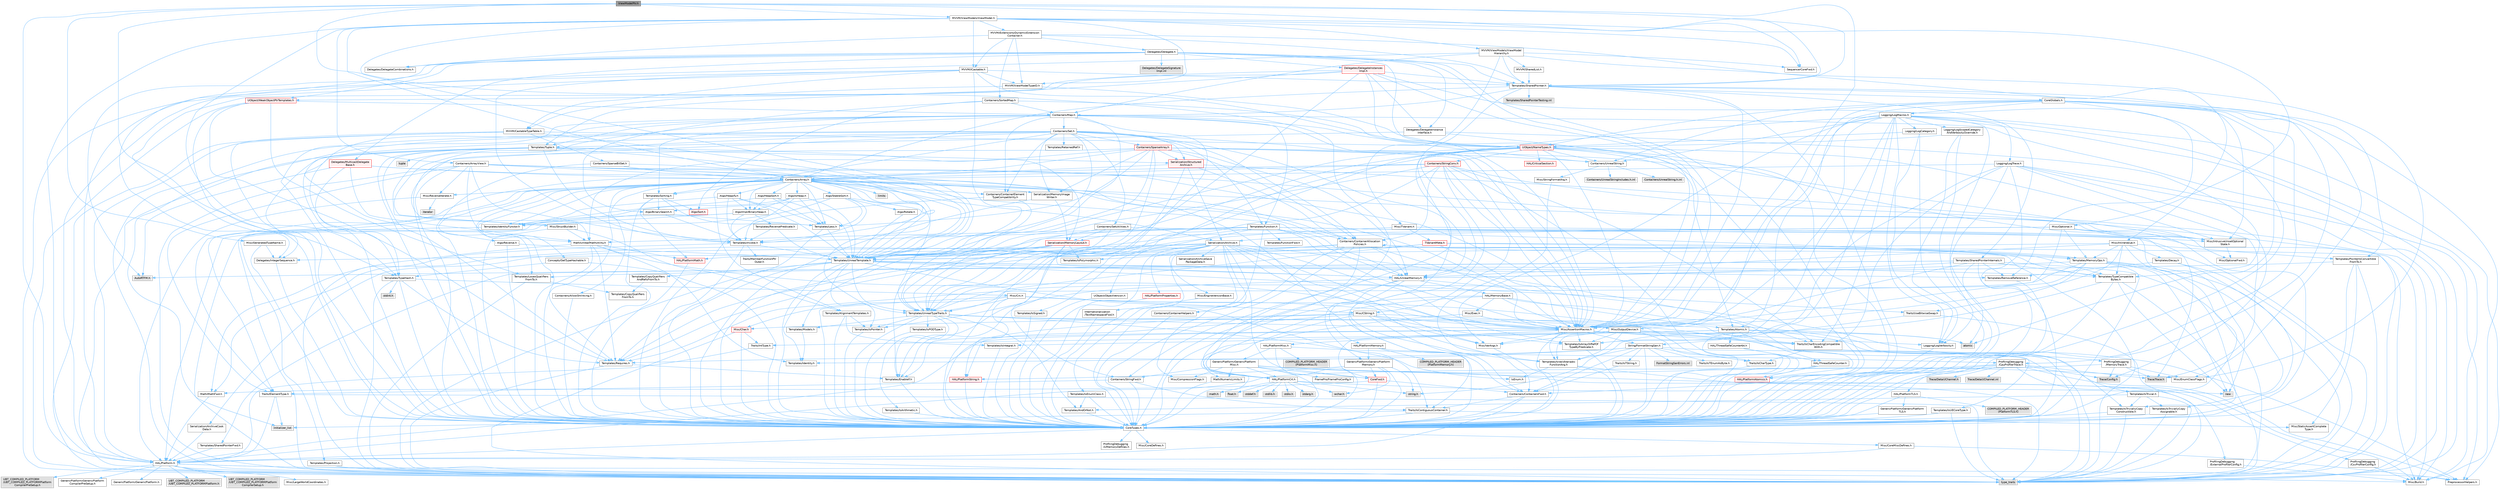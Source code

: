 digraph "ViewModelPtr.h"
{
 // INTERACTIVE_SVG=YES
 // LATEX_PDF_SIZE
  bgcolor="transparent";
  edge [fontname=Helvetica,fontsize=10,labelfontname=Helvetica,labelfontsize=10];
  node [fontname=Helvetica,fontsize=10,shape=box,height=0.2,width=0.4];
  Node1 [id="Node000001",label="ViewModelPtr.h",height=0.2,width=0.4,color="gray40", fillcolor="grey60", style="filled", fontcolor="black",tooltip=" "];
  Node1 -> Node2 [id="edge1_Node000001_Node000002",color="steelblue1",style="solid",tooltip=" "];
  Node2 [id="Node000002",label="HAL/Platform.h",height=0.2,width=0.4,color="grey40", fillcolor="white", style="filled",URL="$d9/dd0/Platform_8h.html",tooltip=" "];
  Node2 -> Node3 [id="edge2_Node000002_Node000003",color="steelblue1",style="solid",tooltip=" "];
  Node3 [id="Node000003",label="Misc/Build.h",height=0.2,width=0.4,color="grey40", fillcolor="white", style="filled",URL="$d3/dbb/Build_8h.html",tooltip=" "];
  Node2 -> Node4 [id="edge3_Node000002_Node000004",color="steelblue1",style="solid",tooltip=" "];
  Node4 [id="Node000004",label="Misc/LargeWorldCoordinates.h",height=0.2,width=0.4,color="grey40", fillcolor="white", style="filled",URL="$d2/dcb/LargeWorldCoordinates_8h.html",tooltip=" "];
  Node2 -> Node5 [id="edge4_Node000002_Node000005",color="steelblue1",style="solid",tooltip=" "];
  Node5 [id="Node000005",label="type_traits",height=0.2,width=0.4,color="grey60", fillcolor="#E0E0E0", style="filled",tooltip=" "];
  Node2 -> Node6 [id="edge5_Node000002_Node000006",color="steelblue1",style="solid",tooltip=" "];
  Node6 [id="Node000006",label="PreprocessorHelpers.h",height=0.2,width=0.4,color="grey40", fillcolor="white", style="filled",URL="$db/ddb/PreprocessorHelpers_8h.html",tooltip=" "];
  Node2 -> Node7 [id="edge6_Node000002_Node000007",color="steelblue1",style="solid",tooltip=" "];
  Node7 [id="Node000007",label="UBT_COMPILED_PLATFORM\l/UBT_COMPILED_PLATFORMPlatform\lCompilerPreSetup.h",height=0.2,width=0.4,color="grey60", fillcolor="#E0E0E0", style="filled",tooltip=" "];
  Node2 -> Node8 [id="edge7_Node000002_Node000008",color="steelblue1",style="solid",tooltip=" "];
  Node8 [id="Node000008",label="GenericPlatform/GenericPlatform\lCompilerPreSetup.h",height=0.2,width=0.4,color="grey40", fillcolor="white", style="filled",URL="$d9/dc8/GenericPlatformCompilerPreSetup_8h.html",tooltip=" "];
  Node2 -> Node9 [id="edge8_Node000002_Node000009",color="steelblue1",style="solid",tooltip=" "];
  Node9 [id="Node000009",label="GenericPlatform/GenericPlatform.h",height=0.2,width=0.4,color="grey40", fillcolor="white", style="filled",URL="$d6/d84/GenericPlatform_8h.html",tooltip=" "];
  Node2 -> Node10 [id="edge9_Node000002_Node000010",color="steelblue1",style="solid",tooltip=" "];
  Node10 [id="Node000010",label="UBT_COMPILED_PLATFORM\l/UBT_COMPILED_PLATFORMPlatform.h",height=0.2,width=0.4,color="grey60", fillcolor="#E0E0E0", style="filled",tooltip=" "];
  Node2 -> Node11 [id="edge10_Node000002_Node000011",color="steelblue1",style="solid",tooltip=" "];
  Node11 [id="Node000011",label="UBT_COMPILED_PLATFORM\l/UBT_COMPILED_PLATFORMPlatform\lCompilerSetup.h",height=0.2,width=0.4,color="grey60", fillcolor="#E0E0E0", style="filled",tooltip=" "];
  Node1 -> Node12 [id="edge11_Node000001_Node000012",color="steelblue1",style="solid",tooltip=" "];
  Node12 [id="Node000012",label="HAL/PlatformCrt.h",height=0.2,width=0.4,color="grey40", fillcolor="white", style="filled",URL="$d8/d75/PlatformCrt_8h.html",tooltip=" "];
  Node12 -> Node13 [id="edge12_Node000012_Node000013",color="steelblue1",style="solid",tooltip=" "];
  Node13 [id="Node000013",label="new",height=0.2,width=0.4,color="grey60", fillcolor="#E0E0E0", style="filled",tooltip=" "];
  Node12 -> Node14 [id="edge13_Node000012_Node000014",color="steelblue1",style="solid",tooltip=" "];
  Node14 [id="Node000014",label="wchar.h",height=0.2,width=0.4,color="grey60", fillcolor="#E0E0E0", style="filled",tooltip=" "];
  Node12 -> Node15 [id="edge14_Node000012_Node000015",color="steelblue1",style="solid",tooltip=" "];
  Node15 [id="Node000015",label="stddef.h",height=0.2,width=0.4,color="grey60", fillcolor="#E0E0E0", style="filled",tooltip=" "];
  Node12 -> Node16 [id="edge15_Node000012_Node000016",color="steelblue1",style="solid",tooltip=" "];
  Node16 [id="Node000016",label="stdlib.h",height=0.2,width=0.4,color="grey60", fillcolor="#E0E0E0", style="filled",tooltip=" "];
  Node12 -> Node17 [id="edge16_Node000012_Node000017",color="steelblue1",style="solid",tooltip=" "];
  Node17 [id="Node000017",label="stdio.h",height=0.2,width=0.4,color="grey60", fillcolor="#E0E0E0", style="filled",tooltip=" "];
  Node12 -> Node18 [id="edge17_Node000012_Node000018",color="steelblue1",style="solid",tooltip=" "];
  Node18 [id="Node000018",label="stdarg.h",height=0.2,width=0.4,color="grey60", fillcolor="#E0E0E0", style="filled",tooltip=" "];
  Node12 -> Node19 [id="edge18_Node000012_Node000019",color="steelblue1",style="solid",tooltip=" "];
  Node19 [id="Node000019",label="math.h",height=0.2,width=0.4,color="grey60", fillcolor="#E0E0E0", style="filled",tooltip=" "];
  Node12 -> Node20 [id="edge19_Node000012_Node000020",color="steelblue1",style="solid",tooltip=" "];
  Node20 [id="Node000020",label="float.h",height=0.2,width=0.4,color="grey60", fillcolor="#E0E0E0", style="filled",tooltip=" "];
  Node12 -> Node21 [id="edge20_Node000012_Node000021",color="steelblue1",style="solid",tooltip=" "];
  Node21 [id="Node000021",label="string.h",height=0.2,width=0.4,color="grey60", fillcolor="#E0E0E0", style="filled",tooltip=" "];
  Node1 -> Node22 [id="edge21_Node000001_Node000022",color="steelblue1",style="solid",tooltip=" "];
  Node22 [id="Node000022",label="MVVM/ViewModels/ViewModel.h",height=0.2,width=0.4,color="grey40", fillcolor="white", style="filled",URL="$d1/df9/ViewModel_8h.html",tooltip=" "];
  Node22 -> Node23 [id="edge22_Node000022_Node000023",color="steelblue1",style="solid",tooltip=" "];
  Node23 [id="Node000023",label="Containers/Array.h",height=0.2,width=0.4,color="grey40", fillcolor="white", style="filled",URL="$df/dd0/Array_8h.html",tooltip=" "];
  Node23 -> Node24 [id="edge23_Node000023_Node000024",color="steelblue1",style="solid",tooltip=" "];
  Node24 [id="Node000024",label="CoreTypes.h",height=0.2,width=0.4,color="grey40", fillcolor="white", style="filled",URL="$dc/dec/CoreTypes_8h.html",tooltip=" "];
  Node24 -> Node2 [id="edge24_Node000024_Node000002",color="steelblue1",style="solid",tooltip=" "];
  Node24 -> Node25 [id="edge25_Node000024_Node000025",color="steelblue1",style="solid",tooltip=" "];
  Node25 [id="Node000025",label="ProfilingDebugging\l/UMemoryDefines.h",height=0.2,width=0.4,color="grey40", fillcolor="white", style="filled",URL="$d2/da2/UMemoryDefines_8h.html",tooltip=" "];
  Node24 -> Node26 [id="edge26_Node000024_Node000026",color="steelblue1",style="solid",tooltip=" "];
  Node26 [id="Node000026",label="Misc/CoreMiscDefines.h",height=0.2,width=0.4,color="grey40", fillcolor="white", style="filled",URL="$da/d38/CoreMiscDefines_8h.html",tooltip=" "];
  Node26 -> Node2 [id="edge27_Node000026_Node000002",color="steelblue1",style="solid",tooltip=" "];
  Node26 -> Node6 [id="edge28_Node000026_Node000006",color="steelblue1",style="solid",tooltip=" "];
  Node24 -> Node27 [id="edge29_Node000024_Node000027",color="steelblue1",style="solid",tooltip=" "];
  Node27 [id="Node000027",label="Misc/CoreDefines.h",height=0.2,width=0.4,color="grey40", fillcolor="white", style="filled",URL="$d3/dd2/CoreDefines_8h.html",tooltip=" "];
  Node23 -> Node28 [id="edge30_Node000023_Node000028",color="steelblue1",style="solid",tooltip=" "];
  Node28 [id="Node000028",label="Misc/AssertionMacros.h",height=0.2,width=0.4,color="grey40", fillcolor="white", style="filled",URL="$d0/dfa/AssertionMacros_8h.html",tooltip=" "];
  Node28 -> Node24 [id="edge31_Node000028_Node000024",color="steelblue1",style="solid",tooltip=" "];
  Node28 -> Node2 [id="edge32_Node000028_Node000002",color="steelblue1",style="solid",tooltip=" "];
  Node28 -> Node29 [id="edge33_Node000028_Node000029",color="steelblue1",style="solid",tooltip=" "];
  Node29 [id="Node000029",label="HAL/PlatformMisc.h",height=0.2,width=0.4,color="grey40", fillcolor="white", style="filled",URL="$d0/df5/PlatformMisc_8h.html",tooltip=" "];
  Node29 -> Node24 [id="edge34_Node000029_Node000024",color="steelblue1",style="solid",tooltip=" "];
  Node29 -> Node30 [id="edge35_Node000029_Node000030",color="steelblue1",style="solid",tooltip=" "];
  Node30 [id="Node000030",label="GenericPlatform/GenericPlatform\lMisc.h",height=0.2,width=0.4,color="grey40", fillcolor="white", style="filled",URL="$db/d9a/GenericPlatformMisc_8h.html",tooltip=" "];
  Node30 -> Node31 [id="edge36_Node000030_Node000031",color="steelblue1",style="solid",tooltip=" "];
  Node31 [id="Node000031",label="Containers/StringFwd.h",height=0.2,width=0.4,color="grey40", fillcolor="white", style="filled",URL="$df/d37/StringFwd_8h.html",tooltip=" "];
  Node31 -> Node24 [id="edge37_Node000031_Node000024",color="steelblue1",style="solid",tooltip=" "];
  Node31 -> Node32 [id="edge38_Node000031_Node000032",color="steelblue1",style="solid",tooltip=" "];
  Node32 [id="Node000032",label="Traits/ElementType.h",height=0.2,width=0.4,color="grey40", fillcolor="white", style="filled",URL="$d5/d4f/ElementType_8h.html",tooltip=" "];
  Node32 -> Node2 [id="edge39_Node000032_Node000002",color="steelblue1",style="solid",tooltip=" "];
  Node32 -> Node33 [id="edge40_Node000032_Node000033",color="steelblue1",style="solid",tooltip=" "];
  Node33 [id="Node000033",label="initializer_list",height=0.2,width=0.4,color="grey60", fillcolor="#E0E0E0", style="filled",tooltip=" "];
  Node32 -> Node5 [id="edge41_Node000032_Node000005",color="steelblue1",style="solid",tooltip=" "];
  Node31 -> Node34 [id="edge42_Node000031_Node000034",color="steelblue1",style="solid",tooltip=" "];
  Node34 [id="Node000034",label="Traits/IsContiguousContainer.h",height=0.2,width=0.4,color="grey40", fillcolor="white", style="filled",URL="$d5/d3c/IsContiguousContainer_8h.html",tooltip=" "];
  Node34 -> Node24 [id="edge43_Node000034_Node000024",color="steelblue1",style="solid",tooltip=" "];
  Node34 -> Node35 [id="edge44_Node000034_Node000035",color="steelblue1",style="solid",tooltip=" "];
  Node35 [id="Node000035",label="Misc/StaticAssertComplete\lType.h",height=0.2,width=0.4,color="grey40", fillcolor="white", style="filled",URL="$d5/d4e/StaticAssertCompleteType_8h.html",tooltip=" "];
  Node34 -> Node33 [id="edge45_Node000034_Node000033",color="steelblue1",style="solid",tooltip=" "];
  Node30 -> Node36 [id="edge46_Node000030_Node000036",color="steelblue1",style="solid",tooltip=" "];
  Node36 [id="Node000036",label="CoreFwd.h",height=0.2,width=0.4,color="red", fillcolor="#FFF0F0", style="filled",URL="$d1/d1e/CoreFwd_8h.html",tooltip=" "];
  Node36 -> Node24 [id="edge47_Node000036_Node000024",color="steelblue1",style="solid",tooltip=" "];
  Node36 -> Node37 [id="edge48_Node000036_Node000037",color="steelblue1",style="solid",tooltip=" "];
  Node37 [id="Node000037",label="Containers/ContainersFwd.h",height=0.2,width=0.4,color="grey40", fillcolor="white", style="filled",URL="$d4/d0a/ContainersFwd_8h.html",tooltip=" "];
  Node37 -> Node2 [id="edge49_Node000037_Node000002",color="steelblue1",style="solid",tooltip=" "];
  Node37 -> Node24 [id="edge50_Node000037_Node000024",color="steelblue1",style="solid",tooltip=" "];
  Node37 -> Node34 [id="edge51_Node000037_Node000034",color="steelblue1",style="solid",tooltip=" "];
  Node36 -> Node38 [id="edge52_Node000036_Node000038",color="steelblue1",style="solid",tooltip=" "];
  Node38 [id="Node000038",label="Math/MathFwd.h",height=0.2,width=0.4,color="grey40", fillcolor="white", style="filled",URL="$d2/d10/MathFwd_8h.html",tooltip=" "];
  Node38 -> Node2 [id="edge53_Node000038_Node000002",color="steelblue1",style="solid",tooltip=" "];
  Node30 -> Node24 [id="edge54_Node000030_Node000024",color="steelblue1",style="solid",tooltip=" "];
  Node30 -> Node40 [id="edge55_Node000030_Node000040",color="steelblue1",style="solid",tooltip=" "];
  Node40 [id="Node000040",label="FramePro/FrameProConfig.h",height=0.2,width=0.4,color="grey40", fillcolor="white", style="filled",URL="$d7/d90/FrameProConfig_8h.html",tooltip=" "];
  Node30 -> Node12 [id="edge56_Node000030_Node000012",color="steelblue1",style="solid",tooltip=" "];
  Node30 -> Node41 [id="edge57_Node000030_Node000041",color="steelblue1",style="solid",tooltip=" "];
  Node41 [id="Node000041",label="Math/NumericLimits.h",height=0.2,width=0.4,color="grey40", fillcolor="white", style="filled",URL="$df/d1b/NumericLimits_8h.html",tooltip=" "];
  Node41 -> Node24 [id="edge58_Node000041_Node000024",color="steelblue1",style="solid",tooltip=" "];
  Node30 -> Node42 [id="edge59_Node000030_Node000042",color="steelblue1",style="solid",tooltip=" "];
  Node42 [id="Node000042",label="Misc/CompressionFlags.h",height=0.2,width=0.4,color="grey40", fillcolor="white", style="filled",URL="$d9/d76/CompressionFlags_8h.html",tooltip=" "];
  Node30 -> Node43 [id="edge60_Node000030_Node000043",color="steelblue1",style="solid",tooltip=" "];
  Node43 [id="Node000043",label="Misc/EnumClassFlags.h",height=0.2,width=0.4,color="grey40", fillcolor="white", style="filled",URL="$d8/de7/EnumClassFlags_8h.html",tooltip=" "];
  Node30 -> Node44 [id="edge61_Node000030_Node000044",color="steelblue1",style="solid",tooltip=" "];
  Node44 [id="Node000044",label="ProfilingDebugging\l/CsvProfilerConfig.h",height=0.2,width=0.4,color="grey40", fillcolor="white", style="filled",URL="$d3/d88/CsvProfilerConfig_8h.html",tooltip=" "];
  Node44 -> Node3 [id="edge62_Node000044_Node000003",color="steelblue1",style="solid",tooltip=" "];
  Node30 -> Node45 [id="edge63_Node000030_Node000045",color="steelblue1",style="solid",tooltip=" "];
  Node45 [id="Node000045",label="ProfilingDebugging\l/ExternalProfilerConfig.h",height=0.2,width=0.4,color="grey40", fillcolor="white", style="filled",URL="$d3/dbb/ExternalProfilerConfig_8h.html",tooltip=" "];
  Node45 -> Node3 [id="edge64_Node000045_Node000003",color="steelblue1",style="solid",tooltip=" "];
  Node29 -> Node46 [id="edge65_Node000029_Node000046",color="steelblue1",style="solid",tooltip=" "];
  Node46 [id="Node000046",label="COMPILED_PLATFORM_HEADER\l(PlatformMisc.h)",height=0.2,width=0.4,color="grey60", fillcolor="#E0E0E0", style="filled",tooltip=" "];
  Node29 -> Node47 [id="edge66_Node000029_Node000047",color="steelblue1",style="solid",tooltip=" "];
  Node47 [id="Node000047",label="ProfilingDebugging\l/CpuProfilerTrace.h",height=0.2,width=0.4,color="grey40", fillcolor="white", style="filled",URL="$da/dcb/CpuProfilerTrace_8h.html",tooltip=" "];
  Node47 -> Node24 [id="edge67_Node000047_Node000024",color="steelblue1",style="solid",tooltip=" "];
  Node47 -> Node37 [id="edge68_Node000047_Node000037",color="steelblue1",style="solid",tooltip=" "];
  Node47 -> Node48 [id="edge69_Node000047_Node000048",color="steelblue1",style="solid",tooltip=" "];
  Node48 [id="Node000048",label="HAL/PlatformAtomics.h",height=0.2,width=0.4,color="red", fillcolor="#FFF0F0", style="filled",URL="$d3/d36/PlatformAtomics_8h.html",tooltip=" "];
  Node48 -> Node24 [id="edge70_Node000048_Node000024",color="steelblue1",style="solid",tooltip=" "];
  Node47 -> Node6 [id="edge71_Node000047_Node000006",color="steelblue1",style="solid",tooltip=" "];
  Node47 -> Node3 [id="edge72_Node000047_Node000003",color="steelblue1",style="solid",tooltip=" "];
  Node47 -> Node51 [id="edge73_Node000047_Node000051",color="steelblue1",style="solid",tooltip=" "];
  Node51 [id="Node000051",label="Trace/Config.h",height=0.2,width=0.4,color="grey60", fillcolor="#E0E0E0", style="filled",tooltip=" "];
  Node47 -> Node52 [id="edge74_Node000047_Node000052",color="steelblue1",style="solid",tooltip=" "];
  Node52 [id="Node000052",label="Trace/Detail/Channel.h",height=0.2,width=0.4,color="grey60", fillcolor="#E0E0E0", style="filled",tooltip=" "];
  Node47 -> Node53 [id="edge75_Node000047_Node000053",color="steelblue1",style="solid",tooltip=" "];
  Node53 [id="Node000053",label="Trace/Detail/Channel.inl",height=0.2,width=0.4,color="grey60", fillcolor="#E0E0E0", style="filled",tooltip=" "];
  Node47 -> Node54 [id="edge76_Node000047_Node000054",color="steelblue1",style="solid",tooltip=" "];
  Node54 [id="Node000054",label="Trace/Trace.h",height=0.2,width=0.4,color="grey60", fillcolor="#E0E0E0", style="filled",tooltip=" "];
  Node28 -> Node6 [id="edge77_Node000028_Node000006",color="steelblue1",style="solid",tooltip=" "];
  Node28 -> Node55 [id="edge78_Node000028_Node000055",color="steelblue1",style="solid",tooltip=" "];
  Node55 [id="Node000055",label="Templates/EnableIf.h",height=0.2,width=0.4,color="grey40", fillcolor="white", style="filled",URL="$d7/d60/EnableIf_8h.html",tooltip=" "];
  Node55 -> Node24 [id="edge79_Node000055_Node000024",color="steelblue1",style="solid",tooltip=" "];
  Node28 -> Node56 [id="edge80_Node000028_Node000056",color="steelblue1",style="solid",tooltip=" "];
  Node56 [id="Node000056",label="Templates/IsArrayOrRefOf\lTypeByPredicate.h",height=0.2,width=0.4,color="grey40", fillcolor="white", style="filled",URL="$d6/da1/IsArrayOrRefOfTypeByPredicate_8h.html",tooltip=" "];
  Node56 -> Node24 [id="edge81_Node000056_Node000024",color="steelblue1",style="solid",tooltip=" "];
  Node28 -> Node57 [id="edge82_Node000028_Node000057",color="steelblue1",style="solid",tooltip=" "];
  Node57 [id="Node000057",label="Templates/IsValidVariadic\lFunctionArg.h",height=0.2,width=0.4,color="grey40", fillcolor="white", style="filled",URL="$d0/dc8/IsValidVariadicFunctionArg_8h.html",tooltip=" "];
  Node57 -> Node24 [id="edge83_Node000057_Node000024",color="steelblue1",style="solid",tooltip=" "];
  Node57 -> Node58 [id="edge84_Node000057_Node000058",color="steelblue1",style="solid",tooltip=" "];
  Node58 [id="Node000058",label="IsEnum.h",height=0.2,width=0.4,color="grey40", fillcolor="white", style="filled",URL="$d4/de5/IsEnum_8h.html",tooltip=" "];
  Node57 -> Node5 [id="edge85_Node000057_Node000005",color="steelblue1",style="solid",tooltip=" "];
  Node28 -> Node59 [id="edge86_Node000028_Node000059",color="steelblue1",style="solid",tooltip=" "];
  Node59 [id="Node000059",label="Traits/IsCharEncodingCompatible\lWith.h",height=0.2,width=0.4,color="grey40", fillcolor="white", style="filled",URL="$df/dd1/IsCharEncodingCompatibleWith_8h.html",tooltip=" "];
  Node59 -> Node5 [id="edge87_Node000059_Node000005",color="steelblue1",style="solid",tooltip=" "];
  Node59 -> Node60 [id="edge88_Node000059_Node000060",color="steelblue1",style="solid",tooltip=" "];
  Node60 [id="Node000060",label="Traits/IsCharType.h",height=0.2,width=0.4,color="grey40", fillcolor="white", style="filled",URL="$db/d51/IsCharType_8h.html",tooltip=" "];
  Node60 -> Node24 [id="edge89_Node000060_Node000024",color="steelblue1",style="solid",tooltip=" "];
  Node28 -> Node61 [id="edge90_Node000028_Node000061",color="steelblue1",style="solid",tooltip=" "];
  Node61 [id="Node000061",label="Misc/VarArgs.h",height=0.2,width=0.4,color="grey40", fillcolor="white", style="filled",URL="$d5/d6f/VarArgs_8h.html",tooltip=" "];
  Node61 -> Node24 [id="edge91_Node000061_Node000024",color="steelblue1",style="solid",tooltip=" "];
  Node28 -> Node62 [id="edge92_Node000028_Node000062",color="steelblue1",style="solid",tooltip=" "];
  Node62 [id="Node000062",label="String/FormatStringSan.h",height=0.2,width=0.4,color="grey40", fillcolor="white", style="filled",URL="$d3/d8b/FormatStringSan_8h.html",tooltip=" "];
  Node62 -> Node5 [id="edge93_Node000062_Node000005",color="steelblue1",style="solid",tooltip=" "];
  Node62 -> Node24 [id="edge94_Node000062_Node000024",color="steelblue1",style="solid",tooltip=" "];
  Node62 -> Node63 [id="edge95_Node000062_Node000063",color="steelblue1",style="solid",tooltip=" "];
  Node63 [id="Node000063",label="Templates/Requires.h",height=0.2,width=0.4,color="grey40", fillcolor="white", style="filled",URL="$dc/d96/Requires_8h.html",tooltip=" "];
  Node63 -> Node55 [id="edge96_Node000063_Node000055",color="steelblue1",style="solid",tooltip=" "];
  Node63 -> Node5 [id="edge97_Node000063_Node000005",color="steelblue1",style="solid",tooltip=" "];
  Node62 -> Node64 [id="edge98_Node000062_Node000064",color="steelblue1",style="solid",tooltip=" "];
  Node64 [id="Node000064",label="Templates/Identity.h",height=0.2,width=0.4,color="grey40", fillcolor="white", style="filled",URL="$d0/dd5/Identity_8h.html",tooltip=" "];
  Node62 -> Node57 [id="edge99_Node000062_Node000057",color="steelblue1",style="solid",tooltip=" "];
  Node62 -> Node60 [id="edge100_Node000062_Node000060",color="steelblue1",style="solid",tooltip=" "];
  Node62 -> Node65 [id="edge101_Node000062_Node000065",color="steelblue1",style="solid",tooltip=" "];
  Node65 [id="Node000065",label="Traits/IsTEnumAsByte.h",height=0.2,width=0.4,color="grey40", fillcolor="white", style="filled",URL="$d1/de6/IsTEnumAsByte_8h.html",tooltip=" "];
  Node62 -> Node66 [id="edge102_Node000062_Node000066",color="steelblue1",style="solid",tooltip=" "];
  Node66 [id="Node000066",label="Traits/IsTString.h",height=0.2,width=0.4,color="grey40", fillcolor="white", style="filled",URL="$d0/df8/IsTString_8h.html",tooltip=" "];
  Node66 -> Node37 [id="edge103_Node000066_Node000037",color="steelblue1",style="solid",tooltip=" "];
  Node62 -> Node37 [id="edge104_Node000062_Node000037",color="steelblue1",style="solid",tooltip=" "];
  Node62 -> Node67 [id="edge105_Node000062_Node000067",color="steelblue1",style="solid",tooltip=" "];
  Node67 [id="Node000067",label="FormatStringSanErrors.inl",height=0.2,width=0.4,color="grey60", fillcolor="#E0E0E0", style="filled",tooltip=" "];
  Node28 -> Node68 [id="edge106_Node000028_Node000068",color="steelblue1",style="solid",tooltip=" "];
  Node68 [id="Node000068",label="atomic",height=0.2,width=0.4,color="grey60", fillcolor="#E0E0E0", style="filled",tooltip=" "];
  Node23 -> Node69 [id="edge107_Node000023_Node000069",color="steelblue1",style="solid",tooltip=" "];
  Node69 [id="Node000069",label="Misc/IntrusiveUnsetOptional\lState.h",height=0.2,width=0.4,color="grey40", fillcolor="white", style="filled",URL="$d2/d0a/IntrusiveUnsetOptionalState_8h.html",tooltip=" "];
  Node69 -> Node70 [id="edge108_Node000069_Node000070",color="steelblue1",style="solid",tooltip=" "];
  Node70 [id="Node000070",label="Misc/OptionalFwd.h",height=0.2,width=0.4,color="grey40", fillcolor="white", style="filled",URL="$dc/d50/OptionalFwd_8h.html",tooltip=" "];
  Node23 -> Node71 [id="edge109_Node000023_Node000071",color="steelblue1",style="solid",tooltip=" "];
  Node71 [id="Node000071",label="Misc/ReverseIterate.h",height=0.2,width=0.4,color="grey40", fillcolor="white", style="filled",URL="$db/de3/ReverseIterate_8h.html",tooltip=" "];
  Node71 -> Node2 [id="edge110_Node000071_Node000002",color="steelblue1",style="solid",tooltip=" "];
  Node71 -> Node72 [id="edge111_Node000071_Node000072",color="steelblue1",style="solid",tooltip=" "];
  Node72 [id="Node000072",label="iterator",height=0.2,width=0.4,color="grey60", fillcolor="#E0E0E0", style="filled",tooltip=" "];
  Node23 -> Node73 [id="edge112_Node000023_Node000073",color="steelblue1",style="solid",tooltip=" "];
  Node73 [id="Node000073",label="HAL/UnrealMemory.h",height=0.2,width=0.4,color="grey40", fillcolor="white", style="filled",URL="$d9/d96/UnrealMemory_8h.html",tooltip=" "];
  Node73 -> Node24 [id="edge113_Node000073_Node000024",color="steelblue1",style="solid",tooltip=" "];
  Node73 -> Node74 [id="edge114_Node000073_Node000074",color="steelblue1",style="solid",tooltip=" "];
  Node74 [id="Node000074",label="GenericPlatform/GenericPlatform\lMemory.h",height=0.2,width=0.4,color="grey40", fillcolor="white", style="filled",URL="$dd/d22/GenericPlatformMemory_8h.html",tooltip=" "];
  Node74 -> Node36 [id="edge115_Node000074_Node000036",color="steelblue1",style="solid",tooltip=" "];
  Node74 -> Node24 [id="edge116_Node000074_Node000024",color="steelblue1",style="solid",tooltip=" "];
  Node74 -> Node75 [id="edge117_Node000074_Node000075",color="steelblue1",style="solid",tooltip=" "];
  Node75 [id="Node000075",label="HAL/PlatformString.h",height=0.2,width=0.4,color="red", fillcolor="#FFF0F0", style="filled",URL="$db/db5/PlatformString_8h.html",tooltip=" "];
  Node75 -> Node24 [id="edge118_Node000075_Node000024",color="steelblue1",style="solid",tooltip=" "];
  Node74 -> Node21 [id="edge119_Node000074_Node000021",color="steelblue1",style="solid",tooltip=" "];
  Node74 -> Node14 [id="edge120_Node000074_Node000014",color="steelblue1",style="solid",tooltip=" "];
  Node73 -> Node77 [id="edge121_Node000073_Node000077",color="steelblue1",style="solid",tooltip=" "];
  Node77 [id="Node000077",label="HAL/MemoryBase.h",height=0.2,width=0.4,color="grey40", fillcolor="white", style="filled",URL="$d6/d9f/MemoryBase_8h.html",tooltip=" "];
  Node77 -> Node24 [id="edge122_Node000077_Node000024",color="steelblue1",style="solid",tooltip=" "];
  Node77 -> Node48 [id="edge123_Node000077_Node000048",color="steelblue1",style="solid",tooltip=" "];
  Node77 -> Node12 [id="edge124_Node000077_Node000012",color="steelblue1",style="solid",tooltip=" "];
  Node77 -> Node78 [id="edge125_Node000077_Node000078",color="steelblue1",style="solid",tooltip=" "];
  Node78 [id="Node000078",label="Misc/Exec.h",height=0.2,width=0.4,color="grey40", fillcolor="white", style="filled",URL="$de/ddb/Exec_8h.html",tooltip=" "];
  Node78 -> Node24 [id="edge126_Node000078_Node000024",color="steelblue1",style="solid",tooltip=" "];
  Node78 -> Node28 [id="edge127_Node000078_Node000028",color="steelblue1",style="solid",tooltip=" "];
  Node77 -> Node79 [id="edge128_Node000077_Node000079",color="steelblue1",style="solid",tooltip=" "];
  Node79 [id="Node000079",label="Misc/OutputDevice.h",height=0.2,width=0.4,color="grey40", fillcolor="white", style="filled",URL="$d7/d32/OutputDevice_8h.html",tooltip=" "];
  Node79 -> Node36 [id="edge129_Node000079_Node000036",color="steelblue1",style="solid",tooltip=" "];
  Node79 -> Node24 [id="edge130_Node000079_Node000024",color="steelblue1",style="solid",tooltip=" "];
  Node79 -> Node80 [id="edge131_Node000079_Node000080",color="steelblue1",style="solid",tooltip=" "];
  Node80 [id="Node000080",label="Logging/LogVerbosity.h",height=0.2,width=0.4,color="grey40", fillcolor="white", style="filled",URL="$d2/d8f/LogVerbosity_8h.html",tooltip=" "];
  Node80 -> Node24 [id="edge132_Node000080_Node000024",color="steelblue1",style="solid",tooltip=" "];
  Node79 -> Node61 [id="edge133_Node000079_Node000061",color="steelblue1",style="solid",tooltip=" "];
  Node79 -> Node56 [id="edge134_Node000079_Node000056",color="steelblue1",style="solid",tooltip=" "];
  Node79 -> Node57 [id="edge135_Node000079_Node000057",color="steelblue1",style="solid",tooltip=" "];
  Node79 -> Node59 [id="edge136_Node000079_Node000059",color="steelblue1",style="solid",tooltip=" "];
  Node77 -> Node81 [id="edge137_Node000077_Node000081",color="steelblue1",style="solid",tooltip=" "];
  Node81 [id="Node000081",label="Templates/Atomic.h",height=0.2,width=0.4,color="grey40", fillcolor="white", style="filled",URL="$d3/d91/Atomic_8h.html",tooltip=" "];
  Node81 -> Node82 [id="edge138_Node000081_Node000082",color="steelblue1",style="solid",tooltip=" "];
  Node82 [id="Node000082",label="HAL/ThreadSafeCounter.h",height=0.2,width=0.4,color="grey40", fillcolor="white", style="filled",URL="$dc/dc9/ThreadSafeCounter_8h.html",tooltip=" "];
  Node82 -> Node24 [id="edge139_Node000082_Node000024",color="steelblue1",style="solid",tooltip=" "];
  Node82 -> Node48 [id="edge140_Node000082_Node000048",color="steelblue1",style="solid",tooltip=" "];
  Node81 -> Node83 [id="edge141_Node000081_Node000083",color="steelblue1",style="solid",tooltip=" "];
  Node83 [id="Node000083",label="HAL/ThreadSafeCounter64.h",height=0.2,width=0.4,color="grey40", fillcolor="white", style="filled",URL="$d0/d12/ThreadSafeCounter64_8h.html",tooltip=" "];
  Node83 -> Node24 [id="edge142_Node000083_Node000024",color="steelblue1",style="solid",tooltip=" "];
  Node83 -> Node82 [id="edge143_Node000083_Node000082",color="steelblue1",style="solid",tooltip=" "];
  Node81 -> Node84 [id="edge144_Node000081_Node000084",color="steelblue1",style="solid",tooltip=" "];
  Node84 [id="Node000084",label="Templates/IsIntegral.h",height=0.2,width=0.4,color="grey40", fillcolor="white", style="filled",URL="$da/d64/IsIntegral_8h.html",tooltip=" "];
  Node84 -> Node24 [id="edge145_Node000084_Node000024",color="steelblue1",style="solid",tooltip=" "];
  Node81 -> Node85 [id="edge146_Node000081_Node000085",color="steelblue1",style="solid",tooltip=" "];
  Node85 [id="Node000085",label="Templates/IsTrivial.h",height=0.2,width=0.4,color="grey40", fillcolor="white", style="filled",URL="$da/d4c/IsTrivial_8h.html",tooltip=" "];
  Node85 -> Node86 [id="edge147_Node000085_Node000086",color="steelblue1",style="solid",tooltip=" "];
  Node86 [id="Node000086",label="Templates/AndOrNot.h",height=0.2,width=0.4,color="grey40", fillcolor="white", style="filled",URL="$db/d0a/AndOrNot_8h.html",tooltip=" "];
  Node86 -> Node24 [id="edge148_Node000086_Node000024",color="steelblue1",style="solid",tooltip=" "];
  Node85 -> Node87 [id="edge149_Node000085_Node000087",color="steelblue1",style="solid",tooltip=" "];
  Node87 [id="Node000087",label="Templates/IsTriviallyCopy\lConstructible.h",height=0.2,width=0.4,color="grey40", fillcolor="white", style="filled",URL="$d3/d78/IsTriviallyCopyConstructible_8h.html",tooltip=" "];
  Node87 -> Node24 [id="edge150_Node000087_Node000024",color="steelblue1",style="solid",tooltip=" "];
  Node87 -> Node5 [id="edge151_Node000087_Node000005",color="steelblue1",style="solid",tooltip=" "];
  Node85 -> Node88 [id="edge152_Node000085_Node000088",color="steelblue1",style="solid",tooltip=" "];
  Node88 [id="Node000088",label="Templates/IsTriviallyCopy\lAssignable.h",height=0.2,width=0.4,color="grey40", fillcolor="white", style="filled",URL="$d2/df2/IsTriviallyCopyAssignable_8h.html",tooltip=" "];
  Node88 -> Node24 [id="edge153_Node000088_Node000024",color="steelblue1",style="solid",tooltip=" "];
  Node88 -> Node5 [id="edge154_Node000088_Node000005",color="steelblue1",style="solid",tooltip=" "];
  Node85 -> Node5 [id="edge155_Node000085_Node000005",color="steelblue1",style="solid",tooltip=" "];
  Node81 -> Node89 [id="edge156_Node000081_Node000089",color="steelblue1",style="solid",tooltip=" "];
  Node89 [id="Node000089",label="Traits/IntType.h",height=0.2,width=0.4,color="grey40", fillcolor="white", style="filled",URL="$d7/deb/IntType_8h.html",tooltip=" "];
  Node89 -> Node2 [id="edge157_Node000089_Node000002",color="steelblue1",style="solid",tooltip=" "];
  Node81 -> Node68 [id="edge158_Node000081_Node000068",color="steelblue1",style="solid",tooltip=" "];
  Node73 -> Node90 [id="edge159_Node000073_Node000090",color="steelblue1",style="solid",tooltip=" "];
  Node90 [id="Node000090",label="HAL/PlatformMemory.h",height=0.2,width=0.4,color="grey40", fillcolor="white", style="filled",URL="$de/d68/PlatformMemory_8h.html",tooltip=" "];
  Node90 -> Node24 [id="edge160_Node000090_Node000024",color="steelblue1",style="solid",tooltip=" "];
  Node90 -> Node74 [id="edge161_Node000090_Node000074",color="steelblue1",style="solid",tooltip=" "];
  Node90 -> Node91 [id="edge162_Node000090_Node000091",color="steelblue1",style="solid",tooltip=" "];
  Node91 [id="Node000091",label="COMPILED_PLATFORM_HEADER\l(PlatformMemory.h)",height=0.2,width=0.4,color="grey60", fillcolor="#E0E0E0", style="filled",tooltip=" "];
  Node73 -> Node92 [id="edge163_Node000073_Node000092",color="steelblue1",style="solid",tooltip=" "];
  Node92 [id="Node000092",label="ProfilingDebugging\l/MemoryTrace.h",height=0.2,width=0.4,color="grey40", fillcolor="white", style="filled",URL="$da/dd7/MemoryTrace_8h.html",tooltip=" "];
  Node92 -> Node2 [id="edge164_Node000092_Node000002",color="steelblue1",style="solid",tooltip=" "];
  Node92 -> Node43 [id="edge165_Node000092_Node000043",color="steelblue1",style="solid",tooltip=" "];
  Node92 -> Node51 [id="edge166_Node000092_Node000051",color="steelblue1",style="solid",tooltip=" "];
  Node92 -> Node54 [id="edge167_Node000092_Node000054",color="steelblue1",style="solid",tooltip=" "];
  Node73 -> Node93 [id="edge168_Node000073_Node000093",color="steelblue1",style="solid",tooltip=" "];
  Node93 [id="Node000093",label="Templates/IsPointer.h",height=0.2,width=0.4,color="grey40", fillcolor="white", style="filled",URL="$d7/d05/IsPointer_8h.html",tooltip=" "];
  Node93 -> Node24 [id="edge169_Node000093_Node000024",color="steelblue1",style="solid",tooltip=" "];
  Node23 -> Node94 [id="edge170_Node000023_Node000094",color="steelblue1",style="solid",tooltip=" "];
  Node94 [id="Node000094",label="Templates/UnrealTypeTraits.h",height=0.2,width=0.4,color="grey40", fillcolor="white", style="filled",URL="$d2/d2d/UnrealTypeTraits_8h.html",tooltip=" "];
  Node94 -> Node24 [id="edge171_Node000094_Node000024",color="steelblue1",style="solid",tooltip=" "];
  Node94 -> Node93 [id="edge172_Node000094_Node000093",color="steelblue1",style="solid",tooltip=" "];
  Node94 -> Node28 [id="edge173_Node000094_Node000028",color="steelblue1",style="solid",tooltip=" "];
  Node94 -> Node86 [id="edge174_Node000094_Node000086",color="steelblue1",style="solid",tooltip=" "];
  Node94 -> Node55 [id="edge175_Node000094_Node000055",color="steelblue1",style="solid",tooltip=" "];
  Node94 -> Node95 [id="edge176_Node000094_Node000095",color="steelblue1",style="solid",tooltip=" "];
  Node95 [id="Node000095",label="Templates/IsArithmetic.h",height=0.2,width=0.4,color="grey40", fillcolor="white", style="filled",URL="$d2/d5d/IsArithmetic_8h.html",tooltip=" "];
  Node95 -> Node24 [id="edge177_Node000095_Node000024",color="steelblue1",style="solid",tooltip=" "];
  Node94 -> Node58 [id="edge178_Node000094_Node000058",color="steelblue1",style="solid",tooltip=" "];
  Node94 -> Node96 [id="edge179_Node000094_Node000096",color="steelblue1",style="solid",tooltip=" "];
  Node96 [id="Node000096",label="Templates/Models.h",height=0.2,width=0.4,color="grey40", fillcolor="white", style="filled",URL="$d3/d0c/Models_8h.html",tooltip=" "];
  Node96 -> Node64 [id="edge180_Node000096_Node000064",color="steelblue1",style="solid",tooltip=" "];
  Node94 -> Node97 [id="edge181_Node000094_Node000097",color="steelblue1",style="solid",tooltip=" "];
  Node97 [id="Node000097",label="Templates/IsPODType.h",height=0.2,width=0.4,color="grey40", fillcolor="white", style="filled",URL="$d7/db1/IsPODType_8h.html",tooltip=" "];
  Node97 -> Node24 [id="edge182_Node000097_Node000024",color="steelblue1",style="solid",tooltip=" "];
  Node94 -> Node98 [id="edge183_Node000094_Node000098",color="steelblue1",style="solid",tooltip=" "];
  Node98 [id="Node000098",label="Templates/IsUECoreType.h",height=0.2,width=0.4,color="grey40", fillcolor="white", style="filled",URL="$d1/db8/IsUECoreType_8h.html",tooltip=" "];
  Node98 -> Node24 [id="edge184_Node000098_Node000024",color="steelblue1",style="solid",tooltip=" "];
  Node98 -> Node5 [id="edge185_Node000098_Node000005",color="steelblue1",style="solid",tooltip=" "];
  Node94 -> Node87 [id="edge186_Node000094_Node000087",color="steelblue1",style="solid",tooltip=" "];
  Node23 -> Node99 [id="edge187_Node000023_Node000099",color="steelblue1",style="solid",tooltip=" "];
  Node99 [id="Node000099",label="Templates/UnrealTemplate.h",height=0.2,width=0.4,color="grey40", fillcolor="white", style="filled",URL="$d4/d24/UnrealTemplate_8h.html",tooltip=" "];
  Node99 -> Node24 [id="edge188_Node000099_Node000024",color="steelblue1",style="solid",tooltip=" "];
  Node99 -> Node93 [id="edge189_Node000099_Node000093",color="steelblue1",style="solid",tooltip=" "];
  Node99 -> Node73 [id="edge190_Node000099_Node000073",color="steelblue1",style="solid",tooltip=" "];
  Node99 -> Node100 [id="edge191_Node000099_Node000100",color="steelblue1",style="solid",tooltip=" "];
  Node100 [id="Node000100",label="Templates/CopyQualifiers\lAndRefsFromTo.h",height=0.2,width=0.4,color="grey40", fillcolor="white", style="filled",URL="$d3/db3/CopyQualifiersAndRefsFromTo_8h.html",tooltip=" "];
  Node100 -> Node101 [id="edge192_Node000100_Node000101",color="steelblue1",style="solid",tooltip=" "];
  Node101 [id="Node000101",label="Templates/CopyQualifiers\lFromTo.h",height=0.2,width=0.4,color="grey40", fillcolor="white", style="filled",URL="$d5/db4/CopyQualifiersFromTo_8h.html",tooltip=" "];
  Node99 -> Node94 [id="edge193_Node000099_Node000094",color="steelblue1",style="solid",tooltip=" "];
  Node99 -> Node102 [id="edge194_Node000099_Node000102",color="steelblue1",style="solid",tooltip=" "];
  Node102 [id="Node000102",label="Templates/RemoveReference.h",height=0.2,width=0.4,color="grey40", fillcolor="white", style="filled",URL="$da/dbe/RemoveReference_8h.html",tooltip=" "];
  Node102 -> Node24 [id="edge195_Node000102_Node000024",color="steelblue1",style="solid",tooltip=" "];
  Node99 -> Node63 [id="edge196_Node000099_Node000063",color="steelblue1",style="solid",tooltip=" "];
  Node99 -> Node103 [id="edge197_Node000099_Node000103",color="steelblue1",style="solid",tooltip=" "];
  Node103 [id="Node000103",label="Templates/TypeCompatible\lBytes.h",height=0.2,width=0.4,color="grey40", fillcolor="white", style="filled",URL="$df/d0a/TypeCompatibleBytes_8h.html",tooltip=" "];
  Node103 -> Node24 [id="edge198_Node000103_Node000024",color="steelblue1",style="solid",tooltip=" "];
  Node103 -> Node21 [id="edge199_Node000103_Node000021",color="steelblue1",style="solid",tooltip=" "];
  Node103 -> Node13 [id="edge200_Node000103_Node000013",color="steelblue1",style="solid",tooltip=" "];
  Node103 -> Node5 [id="edge201_Node000103_Node000005",color="steelblue1",style="solid",tooltip=" "];
  Node99 -> Node64 [id="edge202_Node000099_Node000064",color="steelblue1",style="solid",tooltip=" "];
  Node99 -> Node34 [id="edge203_Node000099_Node000034",color="steelblue1",style="solid",tooltip=" "];
  Node99 -> Node104 [id="edge204_Node000099_Node000104",color="steelblue1",style="solid",tooltip=" "];
  Node104 [id="Node000104",label="Traits/UseBitwiseSwap.h",height=0.2,width=0.4,color="grey40", fillcolor="white", style="filled",URL="$db/df3/UseBitwiseSwap_8h.html",tooltip=" "];
  Node104 -> Node24 [id="edge205_Node000104_Node000024",color="steelblue1",style="solid",tooltip=" "];
  Node104 -> Node5 [id="edge206_Node000104_Node000005",color="steelblue1",style="solid",tooltip=" "];
  Node99 -> Node5 [id="edge207_Node000099_Node000005",color="steelblue1",style="solid",tooltip=" "];
  Node23 -> Node105 [id="edge208_Node000023_Node000105",color="steelblue1",style="solid",tooltip=" "];
  Node105 [id="Node000105",label="Containers/AllowShrinking.h",height=0.2,width=0.4,color="grey40", fillcolor="white", style="filled",URL="$d7/d1a/AllowShrinking_8h.html",tooltip=" "];
  Node105 -> Node24 [id="edge209_Node000105_Node000024",color="steelblue1",style="solid",tooltip=" "];
  Node23 -> Node106 [id="edge210_Node000023_Node000106",color="steelblue1",style="solid",tooltip=" "];
  Node106 [id="Node000106",label="Containers/ContainerAllocation\lPolicies.h",height=0.2,width=0.4,color="grey40", fillcolor="white", style="filled",URL="$d7/dff/ContainerAllocationPolicies_8h.html",tooltip=" "];
  Node106 -> Node24 [id="edge211_Node000106_Node000024",color="steelblue1",style="solid",tooltip=" "];
  Node106 -> Node107 [id="edge212_Node000106_Node000107",color="steelblue1",style="solid",tooltip=" "];
  Node107 [id="Node000107",label="Containers/ContainerHelpers.h",height=0.2,width=0.4,color="grey40", fillcolor="white", style="filled",URL="$d7/d33/ContainerHelpers_8h.html",tooltip=" "];
  Node107 -> Node24 [id="edge213_Node000107_Node000024",color="steelblue1",style="solid",tooltip=" "];
  Node106 -> Node106 [id="edge214_Node000106_Node000106",color="steelblue1",style="solid",tooltip=" "];
  Node106 -> Node108 [id="edge215_Node000106_Node000108",color="steelblue1",style="solid",tooltip=" "];
  Node108 [id="Node000108",label="HAL/PlatformMath.h",height=0.2,width=0.4,color="red", fillcolor="#FFF0F0", style="filled",URL="$dc/d53/PlatformMath_8h.html",tooltip=" "];
  Node108 -> Node24 [id="edge216_Node000108_Node000024",color="steelblue1",style="solid",tooltip=" "];
  Node106 -> Node73 [id="edge217_Node000106_Node000073",color="steelblue1",style="solid",tooltip=" "];
  Node106 -> Node41 [id="edge218_Node000106_Node000041",color="steelblue1",style="solid",tooltip=" "];
  Node106 -> Node28 [id="edge219_Node000106_Node000028",color="steelblue1",style="solid",tooltip=" "];
  Node106 -> Node116 [id="edge220_Node000106_Node000116",color="steelblue1",style="solid",tooltip=" "];
  Node116 [id="Node000116",label="Templates/IsPolymorphic.h",height=0.2,width=0.4,color="grey40", fillcolor="white", style="filled",URL="$dc/d20/IsPolymorphic_8h.html",tooltip=" "];
  Node106 -> Node117 [id="edge221_Node000106_Node000117",color="steelblue1",style="solid",tooltip=" "];
  Node117 [id="Node000117",label="Templates/MemoryOps.h",height=0.2,width=0.4,color="grey40", fillcolor="white", style="filled",URL="$db/dea/MemoryOps_8h.html",tooltip=" "];
  Node117 -> Node24 [id="edge222_Node000117_Node000024",color="steelblue1",style="solid",tooltip=" "];
  Node117 -> Node73 [id="edge223_Node000117_Node000073",color="steelblue1",style="solid",tooltip=" "];
  Node117 -> Node88 [id="edge224_Node000117_Node000088",color="steelblue1",style="solid",tooltip=" "];
  Node117 -> Node87 [id="edge225_Node000117_Node000087",color="steelblue1",style="solid",tooltip=" "];
  Node117 -> Node63 [id="edge226_Node000117_Node000063",color="steelblue1",style="solid",tooltip=" "];
  Node117 -> Node94 [id="edge227_Node000117_Node000094",color="steelblue1",style="solid",tooltip=" "];
  Node117 -> Node104 [id="edge228_Node000117_Node000104",color="steelblue1",style="solid",tooltip=" "];
  Node117 -> Node13 [id="edge229_Node000117_Node000013",color="steelblue1",style="solid",tooltip=" "];
  Node117 -> Node5 [id="edge230_Node000117_Node000005",color="steelblue1",style="solid",tooltip=" "];
  Node106 -> Node103 [id="edge231_Node000106_Node000103",color="steelblue1",style="solid",tooltip=" "];
  Node106 -> Node5 [id="edge232_Node000106_Node000005",color="steelblue1",style="solid",tooltip=" "];
  Node23 -> Node118 [id="edge233_Node000023_Node000118",color="steelblue1",style="solid",tooltip=" "];
  Node118 [id="Node000118",label="Containers/ContainerElement\lTypeCompatibility.h",height=0.2,width=0.4,color="grey40", fillcolor="white", style="filled",URL="$df/ddf/ContainerElementTypeCompatibility_8h.html",tooltip=" "];
  Node118 -> Node24 [id="edge234_Node000118_Node000024",color="steelblue1",style="solid",tooltip=" "];
  Node118 -> Node94 [id="edge235_Node000118_Node000094",color="steelblue1",style="solid",tooltip=" "];
  Node23 -> Node119 [id="edge236_Node000023_Node000119",color="steelblue1",style="solid",tooltip=" "];
  Node119 [id="Node000119",label="Serialization/Archive.h",height=0.2,width=0.4,color="grey40", fillcolor="white", style="filled",URL="$d7/d3b/Archive_8h.html",tooltip=" "];
  Node119 -> Node36 [id="edge237_Node000119_Node000036",color="steelblue1",style="solid",tooltip=" "];
  Node119 -> Node24 [id="edge238_Node000119_Node000024",color="steelblue1",style="solid",tooltip=" "];
  Node119 -> Node120 [id="edge239_Node000119_Node000120",color="steelblue1",style="solid",tooltip=" "];
  Node120 [id="Node000120",label="HAL/PlatformProperties.h",height=0.2,width=0.4,color="red", fillcolor="#FFF0F0", style="filled",URL="$d9/db0/PlatformProperties_8h.html",tooltip=" "];
  Node120 -> Node24 [id="edge240_Node000120_Node000024",color="steelblue1",style="solid",tooltip=" "];
  Node119 -> Node123 [id="edge241_Node000119_Node000123",color="steelblue1",style="solid",tooltip=" "];
  Node123 [id="Node000123",label="Internationalization\l/TextNamespaceFwd.h",height=0.2,width=0.4,color="grey40", fillcolor="white", style="filled",URL="$d8/d97/TextNamespaceFwd_8h.html",tooltip=" "];
  Node123 -> Node24 [id="edge242_Node000123_Node000024",color="steelblue1",style="solid",tooltip=" "];
  Node119 -> Node38 [id="edge243_Node000119_Node000038",color="steelblue1",style="solid",tooltip=" "];
  Node119 -> Node28 [id="edge244_Node000119_Node000028",color="steelblue1",style="solid",tooltip=" "];
  Node119 -> Node3 [id="edge245_Node000119_Node000003",color="steelblue1",style="solid",tooltip=" "];
  Node119 -> Node42 [id="edge246_Node000119_Node000042",color="steelblue1",style="solid",tooltip=" "];
  Node119 -> Node124 [id="edge247_Node000119_Node000124",color="steelblue1",style="solid",tooltip=" "];
  Node124 [id="Node000124",label="Misc/EngineVersionBase.h",height=0.2,width=0.4,color="grey40", fillcolor="white", style="filled",URL="$d5/d2b/EngineVersionBase_8h.html",tooltip=" "];
  Node124 -> Node24 [id="edge248_Node000124_Node000024",color="steelblue1",style="solid",tooltip=" "];
  Node119 -> Node61 [id="edge249_Node000119_Node000061",color="steelblue1",style="solid",tooltip=" "];
  Node119 -> Node125 [id="edge250_Node000119_Node000125",color="steelblue1",style="solid",tooltip=" "];
  Node125 [id="Node000125",label="Serialization/ArchiveCook\lData.h",height=0.2,width=0.4,color="grey40", fillcolor="white", style="filled",URL="$dc/db6/ArchiveCookData_8h.html",tooltip=" "];
  Node125 -> Node2 [id="edge251_Node000125_Node000002",color="steelblue1",style="solid",tooltip=" "];
  Node119 -> Node126 [id="edge252_Node000119_Node000126",color="steelblue1",style="solid",tooltip=" "];
  Node126 [id="Node000126",label="Serialization/ArchiveSave\lPackageData.h",height=0.2,width=0.4,color="grey40", fillcolor="white", style="filled",URL="$d1/d37/ArchiveSavePackageData_8h.html",tooltip=" "];
  Node119 -> Node55 [id="edge253_Node000119_Node000055",color="steelblue1",style="solid",tooltip=" "];
  Node119 -> Node56 [id="edge254_Node000119_Node000056",color="steelblue1",style="solid",tooltip=" "];
  Node119 -> Node127 [id="edge255_Node000119_Node000127",color="steelblue1",style="solid",tooltip=" "];
  Node127 [id="Node000127",label="Templates/IsEnumClass.h",height=0.2,width=0.4,color="grey40", fillcolor="white", style="filled",URL="$d7/d15/IsEnumClass_8h.html",tooltip=" "];
  Node127 -> Node24 [id="edge256_Node000127_Node000024",color="steelblue1",style="solid",tooltip=" "];
  Node127 -> Node86 [id="edge257_Node000127_Node000086",color="steelblue1",style="solid",tooltip=" "];
  Node119 -> Node113 [id="edge258_Node000119_Node000113",color="steelblue1",style="solid",tooltip=" "];
  Node113 [id="Node000113",label="Templates/IsSigned.h",height=0.2,width=0.4,color="grey40", fillcolor="white", style="filled",URL="$d8/dd8/IsSigned_8h.html",tooltip=" "];
  Node113 -> Node24 [id="edge259_Node000113_Node000024",color="steelblue1",style="solid",tooltip=" "];
  Node119 -> Node57 [id="edge260_Node000119_Node000057",color="steelblue1",style="solid",tooltip=" "];
  Node119 -> Node99 [id="edge261_Node000119_Node000099",color="steelblue1",style="solid",tooltip=" "];
  Node119 -> Node59 [id="edge262_Node000119_Node000059",color="steelblue1",style="solid",tooltip=" "];
  Node119 -> Node128 [id="edge263_Node000119_Node000128",color="steelblue1",style="solid",tooltip=" "];
  Node128 [id="Node000128",label="UObject/ObjectVersion.h",height=0.2,width=0.4,color="grey40", fillcolor="white", style="filled",URL="$da/d63/ObjectVersion_8h.html",tooltip=" "];
  Node128 -> Node24 [id="edge264_Node000128_Node000024",color="steelblue1",style="solid",tooltip=" "];
  Node23 -> Node129 [id="edge265_Node000023_Node000129",color="steelblue1",style="solid",tooltip=" "];
  Node129 [id="Node000129",label="Serialization/MemoryImage\lWriter.h",height=0.2,width=0.4,color="grey40", fillcolor="white", style="filled",URL="$d0/d08/MemoryImageWriter_8h.html",tooltip=" "];
  Node129 -> Node24 [id="edge266_Node000129_Node000024",color="steelblue1",style="solid",tooltip=" "];
  Node129 -> Node130 [id="edge267_Node000129_Node000130",color="steelblue1",style="solid",tooltip=" "];
  Node130 [id="Node000130",label="Serialization/MemoryLayout.h",height=0.2,width=0.4,color="red", fillcolor="#FFF0F0", style="filled",URL="$d7/d66/MemoryLayout_8h.html",tooltip=" "];
  Node130 -> Node31 [id="edge268_Node000130_Node000031",color="steelblue1",style="solid",tooltip=" "];
  Node130 -> Node73 [id="edge269_Node000130_Node000073",color="steelblue1",style="solid",tooltip=" "];
  Node130 -> Node55 [id="edge270_Node000130_Node000055",color="steelblue1",style="solid",tooltip=" "];
  Node130 -> Node116 [id="edge271_Node000130_Node000116",color="steelblue1",style="solid",tooltip=" "];
  Node130 -> Node96 [id="edge272_Node000130_Node000096",color="steelblue1",style="solid",tooltip=" "];
  Node130 -> Node99 [id="edge273_Node000130_Node000099",color="steelblue1",style="solid",tooltip=" "];
  Node23 -> Node143 [id="edge274_Node000023_Node000143",color="steelblue1",style="solid",tooltip=" "];
  Node143 [id="Node000143",label="Algo/Heapify.h",height=0.2,width=0.4,color="grey40", fillcolor="white", style="filled",URL="$d0/d2a/Heapify_8h.html",tooltip=" "];
  Node143 -> Node144 [id="edge275_Node000143_Node000144",color="steelblue1",style="solid",tooltip=" "];
  Node144 [id="Node000144",label="Algo/Impl/BinaryHeap.h",height=0.2,width=0.4,color="grey40", fillcolor="white", style="filled",URL="$d7/da3/Algo_2Impl_2BinaryHeap_8h.html",tooltip=" "];
  Node144 -> Node145 [id="edge276_Node000144_Node000145",color="steelblue1",style="solid",tooltip=" "];
  Node145 [id="Node000145",label="Templates/Invoke.h",height=0.2,width=0.4,color="grey40", fillcolor="white", style="filled",URL="$d7/deb/Invoke_8h.html",tooltip=" "];
  Node145 -> Node24 [id="edge277_Node000145_Node000024",color="steelblue1",style="solid",tooltip=" "];
  Node145 -> Node146 [id="edge278_Node000145_Node000146",color="steelblue1",style="solid",tooltip=" "];
  Node146 [id="Node000146",label="Traits/MemberFunctionPtr\lOuter.h",height=0.2,width=0.4,color="grey40", fillcolor="white", style="filled",URL="$db/da7/MemberFunctionPtrOuter_8h.html",tooltip=" "];
  Node145 -> Node99 [id="edge279_Node000145_Node000099",color="steelblue1",style="solid",tooltip=" "];
  Node145 -> Node5 [id="edge280_Node000145_Node000005",color="steelblue1",style="solid",tooltip=" "];
  Node144 -> Node147 [id="edge281_Node000144_Node000147",color="steelblue1",style="solid",tooltip=" "];
  Node147 [id="Node000147",label="Templates/Projection.h",height=0.2,width=0.4,color="grey40", fillcolor="white", style="filled",URL="$d7/df0/Projection_8h.html",tooltip=" "];
  Node147 -> Node5 [id="edge282_Node000147_Node000005",color="steelblue1",style="solid",tooltip=" "];
  Node144 -> Node148 [id="edge283_Node000144_Node000148",color="steelblue1",style="solid",tooltip=" "];
  Node148 [id="Node000148",label="Templates/ReversePredicate.h",height=0.2,width=0.4,color="grey40", fillcolor="white", style="filled",URL="$d8/d28/ReversePredicate_8h.html",tooltip=" "];
  Node148 -> Node145 [id="edge284_Node000148_Node000145",color="steelblue1",style="solid",tooltip=" "];
  Node148 -> Node99 [id="edge285_Node000148_Node000099",color="steelblue1",style="solid",tooltip=" "];
  Node144 -> Node5 [id="edge286_Node000144_Node000005",color="steelblue1",style="solid",tooltip=" "];
  Node143 -> Node149 [id="edge287_Node000143_Node000149",color="steelblue1",style="solid",tooltip=" "];
  Node149 [id="Node000149",label="Templates/IdentityFunctor.h",height=0.2,width=0.4,color="grey40", fillcolor="white", style="filled",URL="$d7/d2e/IdentityFunctor_8h.html",tooltip=" "];
  Node149 -> Node2 [id="edge288_Node000149_Node000002",color="steelblue1",style="solid",tooltip=" "];
  Node143 -> Node145 [id="edge289_Node000143_Node000145",color="steelblue1",style="solid",tooltip=" "];
  Node143 -> Node150 [id="edge290_Node000143_Node000150",color="steelblue1",style="solid",tooltip=" "];
  Node150 [id="Node000150",label="Templates/Less.h",height=0.2,width=0.4,color="grey40", fillcolor="white", style="filled",URL="$de/dc8/Less_8h.html",tooltip=" "];
  Node150 -> Node24 [id="edge291_Node000150_Node000024",color="steelblue1",style="solid",tooltip=" "];
  Node150 -> Node99 [id="edge292_Node000150_Node000099",color="steelblue1",style="solid",tooltip=" "];
  Node143 -> Node99 [id="edge293_Node000143_Node000099",color="steelblue1",style="solid",tooltip=" "];
  Node23 -> Node151 [id="edge294_Node000023_Node000151",color="steelblue1",style="solid",tooltip=" "];
  Node151 [id="Node000151",label="Algo/HeapSort.h",height=0.2,width=0.4,color="grey40", fillcolor="white", style="filled",URL="$d3/d92/HeapSort_8h.html",tooltip=" "];
  Node151 -> Node144 [id="edge295_Node000151_Node000144",color="steelblue1",style="solid",tooltip=" "];
  Node151 -> Node149 [id="edge296_Node000151_Node000149",color="steelblue1",style="solid",tooltip=" "];
  Node151 -> Node150 [id="edge297_Node000151_Node000150",color="steelblue1",style="solid",tooltip=" "];
  Node151 -> Node99 [id="edge298_Node000151_Node000099",color="steelblue1",style="solid",tooltip=" "];
  Node23 -> Node152 [id="edge299_Node000023_Node000152",color="steelblue1",style="solid",tooltip=" "];
  Node152 [id="Node000152",label="Algo/IsHeap.h",height=0.2,width=0.4,color="grey40", fillcolor="white", style="filled",URL="$de/d32/IsHeap_8h.html",tooltip=" "];
  Node152 -> Node144 [id="edge300_Node000152_Node000144",color="steelblue1",style="solid",tooltip=" "];
  Node152 -> Node149 [id="edge301_Node000152_Node000149",color="steelblue1",style="solid",tooltip=" "];
  Node152 -> Node145 [id="edge302_Node000152_Node000145",color="steelblue1",style="solid",tooltip=" "];
  Node152 -> Node150 [id="edge303_Node000152_Node000150",color="steelblue1",style="solid",tooltip=" "];
  Node152 -> Node99 [id="edge304_Node000152_Node000099",color="steelblue1",style="solid",tooltip=" "];
  Node23 -> Node144 [id="edge305_Node000023_Node000144",color="steelblue1",style="solid",tooltip=" "];
  Node23 -> Node153 [id="edge306_Node000023_Node000153",color="steelblue1",style="solid",tooltip=" "];
  Node153 [id="Node000153",label="Algo/StableSort.h",height=0.2,width=0.4,color="grey40", fillcolor="white", style="filled",URL="$d7/d3c/StableSort_8h.html",tooltip=" "];
  Node153 -> Node154 [id="edge307_Node000153_Node000154",color="steelblue1",style="solid",tooltip=" "];
  Node154 [id="Node000154",label="Algo/BinarySearch.h",height=0.2,width=0.4,color="grey40", fillcolor="white", style="filled",URL="$db/db4/BinarySearch_8h.html",tooltip=" "];
  Node154 -> Node149 [id="edge308_Node000154_Node000149",color="steelblue1",style="solid",tooltip=" "];
  Node154 -> Node145 [id="edge309_Node000154_Node000145",color="steelblue1",style="solid",tooltip=" "];
  Node154 -> Node150 [id="edge310_Node000154_Node000150",color="steelblue1",style="solid",tooltip=" "];
  Node153 -> Node155 [id="edge311_Node000153_Node000155",color="steelblue1",style="solid",tooltip=" "];
  Node155 [id="Node000155",label="Algo/Rotate.h",height=0.2,width=0.4,color="grey40", fillcolor="white", style="filled",URL="$dd/da7/Rotate_8h.html",tooltip=" "];
  Node155 -> Node99 [id="edge312_Node000155_Node000099",color="steelblue1",style="solid",tooltip=" "];
  Node153 -> Node149 [id="edge313_Node000153_Node000149",color="steelblue1",style="solid",tooltip=" "];
  Node153 -> Node145 [id="edge314_Node000153_Node000145",color="steelblue1",style="solid",tooltip=" "];
  Node153 -> Node150 [id="edge315_Node000153_Node000150",color="steelblue1",style="solid",tooltip=" "];
  Node153 -> Node99 [id="edge316_Node000153_Node000099",color="steelblue1",style="solid",tooltip=" "];
  Node23 -> Node156 [id="edge317_Node000023_Node000156",color="steelblue1",style="solid",tooltip=" "];
  Node156 [id="Node000156",label="Concepts/GetTypeHashable.h",height=0.2,width=0.4,color="grey40", fillcolor="white", style="filled",URL="$d3/da2/GetTypeHashable_8h.html",tooltip=" "];
  Node156 -> Node24 [id="edge318_Node000156_Node000024",color="steelblue1",style="solid",tooltip=" "];
  Node156 -> Node134 [id="edge319_Node000156_Node000134",color="steelblue1",style="solid",tooltip=" "];
  Node134 [id="Node000134",label="Templates/TypeHash.h",height=0.2,width=0.4,color="grey40", fillcolor="white", style="filled",URL="$d1/d62/TypeHash_8h.html",tooltip=" "];
  Node134 -> Node24 [id="edge320_Node000134_Node000024",color="steelblue1",style="solid",tooltip=" "];
  Node134 -> Node63 [id="edge321_Node000134_Node000063",color="steelblue1",style="solid",tooltip=" "];
  Node134 -> Node135 [id="edge322_Node000134_Node000135",color="steelblue1",style="solid",tooltip=" "];
  Node135 [id="Node000135",label="Misc/Crc.h",height=0.2,width=0.4,color="grey40", fillcolor="white", style="filled",URL="$d4/dd2/Crc_8h.html",tooltip=" "];
  Node135 -> Node24 [id="edge323_Node000135_Node000024",color="steelblue1",style="solid",tooltip=" "];
  Node135 -> Node75 [id="edge324_Node000135_Node000075",color="steelblue1",style="solid",tooltip=" "];
  Node135 -> Node28 [id="edge325_Node000135_Node000028",color="steelblue1",style="solid",tooltip=" "];
  Node135 -> Node136 [id="edge326_Node000135_Node000136",color="steelblue1",style="solid",tooltip=" "];
  Node136 [id="Node000136",label="Misc/CString.h",height=0.2,width=0.4,color="grey40", fillcolor="white", style="filled",URL="$d2/d49/CString_8h.html",tooltip=" "];
  Node136 -> Node24 [id="edge327_Node000136_Node000024",color="steelblue1",style="solid",tooltip=" "];
  Node136 -> Node12 [id="edge328_Node000136_Node000012",color="steelblue1",style="solid",tooltip=" "];
  Node136 -> Node75 [id="edge329_Node000136_Node000075",color="steelblue1",style="solid",tooltip=" "];
  Node136 -> Node28 [id="edge330_Node000136_Node000028",color="steelblue1",style="solid",tooltip=" "];
  Node136 -> Node137 [id="edge331_Node000136_Node000137",color="steelblue1",style="solid",tooltip=" "];
  Node137 [id="Node000137",label="Misc/Char.h",height=0.2,width=0.4,color="red", fillcolor="#FFF0F0", style="filled",URL="$d0/d58/Char_8h.html",tooltip=" "];
  Node137 -> Node24 [id="edge332_Node000137_Node000024",color="steelblue1",style="solid",tooltip=" "];
  Node137 -> Node89 [id="edge333_Node000137_Node000089",color="steelblue1",style="solid",tooltip=" "];
  Node137 -> Node5 [id="edge334_Node000137_Node000005",color="steelblue1",style="solid",tooltip=" "];
  Node136 -> Node61 [id="edge335_Node000136_Node000061",color="steelblue1",style="solid",tooltip=" "];
  Node136 -> Node56 [id="edge336_Node000136_Node000056",color="steelblue1",style="solid",tooltip=" "];
  Node136 -> Node57 [id="edge337_Node000136_Node000057",color="steelblue1",style="solid",tooltip=" "];
  Node136 -> Node59 [id="edge338_Node000136_Node000059",color="steelblue1",style="solid",tooltip=" "];
  Node135 -> Node137 [id="edge339_Node000135_Node000137",color="steelblue1",style="solid",tooltip=" "];
  Node135 -> Node94 [id="edge340_Node000135_Node000094",color="steelblue1",style="solid",tooltip=" "];
  Node135 -> Node60 [id="edge341_Node000135_Node000060",color="steelblue1",style="solid",tooltip=" "];
  Node134 -> Node140 [id="edge342_Node000134_Node000140",color="steelblue1",style="solid",tooltip=" "];
  Node140 [id="Node000140",label="stdint.h",height=0.2,width=0.4,color="grey60", fillcolor="#E0E0E0", style="filled",tooltip=" "];
  Node134 -> Node5 [id="edge343_Node000134_Node000005",color="steelblue1",style="solid",tooltip=" "];
  Node23 -> Node149 [id="edge344_Node000023_Node000149",color="steelblue1",style="solid",tooltip=" "];
  Node23 -> Node145 [id="edge345_Node000023_Node000145",color="steelblue1",style="solid",tooltip=" "];
  Node23 -> Node150 [id="edge346_Node000023_Node000150",color="steelblue1",style="solid",tooltip=" "];
  Node23 -> Node157 [id="edge347_Node000023_Node000157",color="steelblue1",style="solid",tooltip=" "];
  Node157 [id="Node000157",label="Templates/LosesQualifiers\lFromTo.h",height=0.2,width=0.4,color="grey40", fillcolor="white", style="filled",URL="$d2/db3/LosesQualifiersFromTo_8h.html",tooltip=" "];
  Node157 -> Node101 [id="edge348_Node000157_Node000101",color="steelblue1",style="solid",tooltip=" "];
  Node157 -> Node5 [id="edge349_Node000157_Node000005",color="steelblue1",style="solid",tooltip=" "];
  Node23 -> Node63 [id="edge350_Node000023_Node000063",color="steelblue1",style="solid",tooltip=" "];
  Node23 -> Node158 [id="edge351_Node000023_Node000158",color="steelblue1",style="solid",tooltip=" "];
  Node158 [id="Node000158",label="Templates/Sorting.h",height=0.2,width=0.4,color="grey40", fillcolor="white", style="filled",URL="$d3/d9e/Sorting_8h.html",tooltip=" "];
  Node158 -> Node24 [id="edge352_Node000158_Node000024",color="steelblue1",style="solid",tooltip=" "];
  Node158 -> Node154 [id="edge353_Node000158_Node000154",color="steelblue1",style="solid",tooltip=" "];
  Node158 -> Node159 [id="edge354_Node000158_Node000159",color="steelblue1",style="solid",tooltip=" "];
  Node159 [id="Node000159",label="Algo/Sort.h",height=0.2,width=0.4,color="red", fillcolor="#FFF0F0", style="filled",URL="$d1/d87/Sort_8h.html",tooltip=" "];
  Node158 -> Node108 [id="edge355_Node000158_Node000108",color="steelblue1",style="solid",tooltip=" "];
  Node158 -> Node150 [id="edge356_Node000158_Node000150",color="steelblue1",style="solid",tooltip=" "];
  Node23 -> Node162 [id="edge357_Node000023_Node000162",color="steelblue1",style="solid",tooltip=" "];
  Node162 [id="Node000162",label="Templates/AlignmentTemplates.h",height=0.2,width=0.4,color="grey40", fillcolor="white", style="filled",URL="$dd/d32/AlignmentTemplates_8h.html",tooltip=" "];
  Node162 -> Node24 [id="edge358_Node000162_Node000024",color="steelblue1",style="solid",tooltip=" "];
  Node162 -> Node84 [id="edge359_Node000162_Node000084",color="steelblue1",style="solid",tooltip=" "];
  Node162 -> Node93 [id="edge360_Node000162_Node000093",color="steelblue1",style="solid",tooltip=" "];
  Node23 -> Node32 [id="edge361_Node000023_Node000032",color="steelblue1",style="solid",tooltip=" "];
  Node23 -> Node114 [id="edge362_Node000023_Node000114",color="steelblue1",style="solid",tooltip=" "];
  Node114 [id="Node000114",label="limits",height=0.2,width=0.4,color="grey60", fillcolor="#E0E0E0", style="filled",tooltip=" "];
  Node23 -> Node5 [id="edge363_Node000023_Node000005",color="steelblue1",style="solid",tooltip=" "];
  Node22 -> Node163 [id="edge364_Node000022_Node000163",color="steelblue1",style="solid",tooltip=" "];
  Node163 [id="Node000163",label="Containers/ArrayView.h",height=0.2,width=0.4,color="grey40", fillcolor="white", style="filled",URL="$d7/df4/ArrayView_8h.html",tooltip=" "];
  Node163 -> Node24 [id="edge365_Node000163_Node000024",color="steelblue1",style="solid",tooltip=" "];
  Node163 -> Node37 [id="edge366_Node000163_Node000037",color="steelblue1",style="solid",tooltip=" "];
  Node163 -> Node28 [id="edge367_Node000163_Node000028",color="steelblue1",style="solid",tooltip=" "];
  Node163 -> Node71 [id="edge368_Node000163_Node000071",color="steelblue1",style="solid",tooltip=" "];
  Node163 -> Node69 [id="edge369_Node000163_Node000069",color="steelblue1",style="solid",tooltip=" "];
  Node163 -> Node145 [id="edge370_Node000163_Node000145",color="steelblue1",style="solid",tooltip=" "];
  Node163 -> Node94 [id="edge371_Node000163_Node000094",color="steelblue1",style="solid",tooltip=" "];
  Node163 -> Node32 [id="edge372_Node000163_Node000032",color="steelblue1",style="solid",tooltip=" "];
  Node163 -> Node23 [id="edge373_Node000163_Node000023",color="steelblue1",style="solid",tooltip=" "];
  Node163 -> Node161 [id="edge374_Node000163_Node000161",color="steelblue1",style="solid",tooltip=" "];
  Node161 [id="Node000161",label="Math/UnrealMathUtility.h",height=0.2,width=0.4,color="grey40", fillcolor="white", style="filled",URL="$db/db8/UnrealMathUtility_8h.html",tooltip=" "];
  Node161 -> Node24 [id="edge375_Node000161_Node000024",color="steelblue1",style="solid",tooltip=" "];
  Node161 -> Node28 [id="edge376_Node000161_Node000028",color="steelblue1",style="solid",tooltip=" "];
  Node161 -> Node108 [id="edge377_Node000161_Node000108",color="steelblue1",style="solid",tooltip=" "];
  Node161 -> Node38 [id="edge378_Node000161_Node000038",color="steelblue1",style="solid",tooltip=" "];
  Node161 -> Node64 [id="edge379_Node000161_Node000064",color="steelblue1",style="solid",tooltip=" "];
  Node161 -> Node63 [id="edge380_Node000161_Node000063",color="steelblue1",style="solid",tooltip=" "];
  Node163 -> Node5 [id="edge381_Node000163_Node000005",color="steelblue1",style="solid",tooltip=" "];
  Node22 -> Node2 [id="edge382_Node000022_Node000002",color="steelblue1",style="solid",tooltip=" "];
  Node22 -> Node164 [id="edge383_Node000022_Node000164",color="steelblue1",style="solid",tooltip=" "];
  Node164 [id="Node000164",label="MVVM/Extensions/DynamicExtension\lContainer.h",height=0.2,width=0.4,color="grey40", fillcolor="white", style="filled",URL="$db/d88/DynamicExtensionContainer_8h.html",tooltip=" "];
  Node164 -> Node165 [id="edge384_Node000164_Node000165",color="steelblue1",style="solid",tooltip=" "];
  Node165 [id="Node000165",label="Containers/SortedMap.h",height=0.2,width=0.4,color="grey40", fillcolor="white", style="filled",URL="$d1/dcf/SortedMap_8h.html",tooltip=" "];
  Node165 -> Node166 [id="edge385_Node000165_Node000166",color="steelblue1",style="solid",tooltip=" "];
  Node166 [id="Node000166",label="Containers/Map.h",height=0.2,width=0.4,color="grey40", fillcolor="white", style="filled",URL="$df/d79/Map_8h.html",tooltip=" "];
  Node166 -> Node24 [id="edge386_Node000166_Node000024",color="steelblue1",style="solid",tooltip=" "];
  Node166 -> Node167 [id="edge387_Node000166_Node000167",color="steelblue1",style="solid",tooltip=" "];
  Node167 [id="Node000167",label="Algo/Reverse.h",height=0.2,width=0.4,color="grey40", fillcolor="white", style="filled",URL="$d5/d93/Reverse_8h.html",tooltip=" "];
  Node167 -> Node24 [id="edge388_Node000167_Node000024",color="steelblue1",style="solid",tooltip=" "];
  Node167 -> Node99 [id="edge389_Node000167_Node000099",color="steelblue1",style="solid",tooltip=" "];
  Node166 -> Node118 [id="edge390_Node000166_Node000118",color="steelblue1",style="solid",tooltip=" "];
  Node166 -> Node168 [id="edge391_Node000166_Node000168",color="steelblue1",style="solid",tooltip=" "];
  Node168 [id="Node000168",label="Containers/Set.h",height=0.2,width=0.4,color="grey40", fillcolor="white", style="filled",URL="$d4/d45/Set_8h.html",tooltip=" "];
  Node168 -> Node106 [id="edge392_Node000168_Node000106",color="steelblue1",style="solid",tooltip=" "];
  Node168 -> Node118 [id="edge393_Node000168_Node000118",color="steelblue1",style="solid",tooltip=" "];
  Node168 -> Node169 [id="edge394_Node000168_Node000169",color="steelblue1",style="solid",tooltip=" "];
  Node169 [id="Node000169",label="Containers/SetUtilities.h",height=0.2,width=0.4,color="grey40", fillcolor="white", style="filled",URL="$dc/de5/SetUtilities_8h.html",tooltip=" "];
  Node169 -> Node24 [id="edge395_Node000169_Node000024",color="steelblue1",style="solid",tooltip=" "];
  Node169 -> Node130 [id="edge396_Node000169_Node000130",color="steelblue1",style="solid",tooltip=" "];
  Node169 -> Node117 [id="edge397_Node000169_Node000117",color="steelblue1",style="solid",tooltip=" "];
  Node169 -> Node94 [id="edge398_Node000169_Node000094",color="steelblue1",style="solid",tooltip=" "];
  Node168 -> Node170 [id="edge399_Node000168_Node000170",color="steelblue1",style="solid",tooltip=" "];
  Node170 [id="Node000170",label="Containers/SparseArray.h",height=0.2,width=0.4,color="red", fillcolor="#FFF0F0", style="filled",URL="$d5/dbf/SparseArray_8h.html",tooltip=" "];
  Node170 -> Node24 [id="edge400_Node000170_Node000024",color="steelblue1",style="solid",tooltip=" "];
  Node170 -> Node28 [id="edge401_Node000170_Node000028",color="steelblue1",style="solid",tooltip=" "];
  Node170 -> Node73 [id="edge402_Node000170_Node000073",color="steelblue1",style="solid",tooltip=" "];
  Node170 -> Node94 [id="edge403_Node000170_Node000094",color="steelblue1",style="solid",tooltip=" "];
  Node170 -> Node99 [id="edge404_Node000170_Node000099",color="steelblue1",style="solid",tooltip=" "];
  Node170 -> Node106 [id="edge405_Node000170_Node000106",color="steelblue1",style="solid",tooltip=" "];
  Node170 -> Node150 [id="edge406_Node000170_Node000150",color="steelblue1",style="solid",tooltip=" "];
  Node170 -> Node23 [id="edge407_Node000170_Node000023",color="steelblue1",style="solid",tooltip=" "];
  Node170 -> Node161 [id="edge408_Node000170_Node000161",color="steelblue1",style="solid",tooltip=" "];
  Node170 -> Node173 [id="edge409_Node000170_Node000173",color="steelblue1",style="solid",tooltip=" "];
  Node173 [id="Node000173",label="Serialization/Structured\lArchive.h",height=0.2,width=0.4,color="red", fillcolor="#FFF0F0", style="filled",URL="$d9/d1e/StructuredArchive_8h.html",tooltip=" "];
  Node173 -> Node23 [id="edge410_Node000173_Node000023",color="steelblue1",style="solid",tooltip=" "];
  Node173 -> Node106 [id="edge411_Node000173_Node000106",color="steelblue1",style="solid",tooltip=" "];
  Node173 -> Node24 [id="edge412_Node000173_Node000024",color="steelblue1",style="solid",tooltip=" "];
  Node173 -> Node3 [id="edge413_Node000173_Node000003",color="steelblue1",style="solid",tooltip=" "];
  Node173 -> Node119 [id="edge414_Node000173_Node000119",color="steelblue1",style="solid",tooltip=" "];
  Node170 -> Node129 [id="edge415_Node000170_Node000129",color="steelblue1",style="solid",tooltip=" "];
  Node170 -> Node189 [id="edge416_Node000170_Node000189",color="steelblue1",style="solid",tooltip=" "];
  Node189 [id="Node000189",label="Containers/UnrealString.h",height=0.2,width=0.4,color="grey40", fillcolor="white", style="filled",URL="$d5/dba/UnrealString_8h.html",tooltip=" "];
  Node189 -> Node190 [id="edge417_Node000189_Node000190",color="steelblue1",style="solid",tooltip=" "];
  Node190 [id="Node000190",label="Containers/UnrealStringIncludes.h.inl",height=0.2,width=0.4,color="grey60", fillcolor="#E0E0E0", style="filled",tooltip=" "];
  Node189 -> Node191 [id="edge418_Node000189_Node000191",color="steelblue1",style="solid",tooltip=" "];
  Node191 [id="Node000191",label="Containers/UnrealString.h.inl",height=0.2,width=0.4,color="grey60", fillcolor="#E0E0E0", style="filled",tooltip=" "];
  Node189 -> Node192 [id="edge419_Node000189_Node000192",color="steelblue1",style="solid",tooltip=" "];
  Node192 [id="Node000192",label="Misc/StringFormatArg.h",height=0.2,width=0.4,color="grey40", fillcolor="white", style="filled",URL="$d2/d16/StringFormatArg_8h.html",tooltip=" "];
  Node192 -> Node37 [id="edge420_Node000192_Node000037",color="steelblue1",style="solid",tooltip=" "];
  Node170 -> Node69 [id="edge421_Node000170_Node000069",color="steelblue1",style="solid",tooltip=" "];
  Node168 -> Node37 [id="edge422_Node000168_Node000037",color="steelblue1",style="solid",tooltip=" "];
  Node168 -> Node161 [id="edge423_Node000168_Node000161",color="steelblue1",style="solid",tooltip=" "];
  Node168 -> Node28 [id="edge424_Node000168_Node000028",color="steelblue1",style="solid",tooltip=" "];
  Node168 -> Node193 [id="edge425_Node000168_Node000193",color="steelblue1",style="solid",tooltip=" "];
  Node193 [id="Node000193",label="Misc/StructBuilder.h",height=0.2,width=0.4,color="grey40", fillcolor="white", style="filled",URL="$d9/db3/StructBuilder_8h.html",tooltip=" "];
  Node193 -> Node24 [id="edge426_Node000193_Node000024",color="steelblue1",style="solid",tooltip=" "];
  Node193 -> Node161 [id="edge427_Node000193_Node000161",color="steelblue1",style="solid",tooltip=" "];
  Node193 -> Node162 [id="edge428_Node000193_Node000162",color="steelblue1",style="solid",tooltip=" "];
  Node168 -> Node129 [id="edge429_Node000168_Node000129",color="steelblue1",style="solid",tooltip=" "];
  Node168 -> Node173 [id="edge430_Node000168_Node000173",color="steelblue1",style="solid",tooltip=" "];
  Node168 -> Node194 [id="edge431_Node000168_Node000194",color="steelblue1",style="solid",tooltip=" "];
  Node194 [id="Node000194",label="Templates/Function.h",height=0.2,width=0.4,color="grey40", fillcolor="white", style="filled",URL="$df/df5/Function_8h.html",tooltip=" "];
  Node194 -> Node24 [id="edge432_Node000194_Node000024",color="steelblue1",style="solid",tooltip=" "];
  Node194 -> Node28 [id="edge433_Node000194_Node000028",color="steelblue1",style="solid",tooltip=" "];
  Node194 -> Node69 [id="edge434_Node000194_Node000069",color="steelblue1",style="solid",tooltip=" "];
  Node194 -> Node73 [id="edge435_Node000194_Node000073",color="steelblue1",style="solid",tooltip=" "];
  Node194 -> Node195 [id="edge436_Node000194_Node000195",color="steelblue1",style="solid",tooltip=" "];
  Node195 [id="Node000195",label="Templates/FunctionFwd.h",height=0.2,width=0.4,color="grey40", fillcolor="white", style="filled",URL="$d6/d54/FunctionFwd_8h.html",tooltip=" "];
  Node194 -> Node94 [id="edge437_Node000194_Node000094",color="steelblue1",style="solid",tooltip=" "];
  Node194 -> Node145 [id="edge438_Node000194_Node000145",color="steelblue1",style="solid",tooltip=" "];
  Node194 -> Node99 [id="edge439_Node000194_Node000099",color="steelblue1",style="solid",tooltip=" "];
  Node194 -> Node63 [id="edge440_Node000194_Node000063",color="steelblue1",style="solid",tooltip=" "];
  Node194 -> Node161 [id="edge441_Node000194_Node000161",color="steelblue1",style="solid",tooltip=" "];
  Node194 -> Node13 [id="edge442_Node000194_Node000013",color="steelblue1",style="solid",tooltip=" "];
  Node194 -> Node5 [id="edge443_Node000194_Node000005",color="steelblue1",style="solid",tooltip=" "];
  Node168 -> Node196 [id="edge444_Node000168_Node000196",color="steelblue1",style="solid",tooltip=" "];
  Node196 [id="Node000196",label="Templates/RetainedRef.h",height=0.2,width=0.4,color="grey40", fillcolor="white", style="filled",URL="$d1/dac/RetainedRef_8h.html",tooltip=" "];
  Node168 -> Node158 [id="edge445_Node000168_Node000158",color="steelblue1",style="solid",tooltip=" "];
  Node168 -> Node134 [id="edge446_Node000168_Node000134",color="steelblue1",style="solid",tooltip=" "];
  Node168 -> Node99 [id="edge447_Node000168_Node000099",color="steelblue1",style="solid",tooltip=" "];
  Node168 -> Node33 [id="edge448_Node000168_Node000033",color="steelblue1",style="solid",tooltip=" "];
  Node168 -> Node5 [id="edge449_Node000168_Node000005",color="steelblue1",style="solid",tooltip=" "];
  Node166 -> Node189 [id="edge450_Node000166_Node000189",color="steelblue1",style="solid",tooltip=" "];
  Node166 -> Node28 [id="edge451_Node000166_Node000028",color="steelblue1",style="solid",tooltip=" "];
  Node166 -> Node193 [id="edge452_Node000166_Node000193",color="steelblue1",style="solid",tooltip=" "];
  Node166 -> Node194 [id="edge453_Node000166_Node000194",color="steelblue1",style="solid",tooltip=" "];
  Node166 -> Node158 [id="edge454_Node000166_Node000158",color="steelblue1",style="solid",tooltip=" "];
  Node166 -> Node197 [id="edge455_Node000166_Node000197",color="steelblue1",style="solid",tooltip=" "];
  Node197 [id="Node000197",label="Templates/Tuple.h",height=0.2,width=0.4,color="grey40", fillcolor="white", style="filled",URL="$d2/d4f/Tuple_8h.html",tooltip=" "];
  Node197 -> Node24 [id="edge456_Node000197_Node000024",color="steelblue1",style="solid",tooltip=" "];
  Node197 -> Node99 [id="edge457_Node000197_Node000099",color="steelblue1",style="solid",tooltip=" "];
  Node197 -> Node198 [id="edge458_Node000197_Node000198",color="steelblue1",style="solid",tooltip=" "];
  Node198 [id="Node000198",label="Delegates/IntegerSequence.h",height=0.2,width=0.4,color="grey40", fillcolor="white", style="filled",URL="$d2/dcc/IntegerSequence_8h.html",tooltip=" "];
  Node198 -> Node24 [id="edge459_Node000198_Node000024",color="steelblue1",style="solid",tooltip=" "];
  Node197 -> Node145 [id="edge460_Node000197_Node000145",color="steelblue1",style="solid",tooltip=" "];
  Node197 -> Node173 [id="edge461_Node000197_Node000173",color="steelblue1",style="solid",tooltip=" "];
  Node197 -> Node130 [id="edge462_Node000197_Node000130",color="steelblue1",style="solid",tooltip=" "];
  Node197 -> Node63 [id="edge463_Node000197_Node000063",color="steelblue1",style="solid",tooltip=" "];
  Node197 -> Node134 [id="edge464_Node000197_Node000134",color="steelblue1",style="solid",tooltip=" "];
  Node197 -> Node199 [id="edge465_Node000197_Node000199",color="steelblue1",style="solid",tooltip=" "];
  Node199 [id="Node000199",label="tuple",height=0.2,width=0.4,color="grey60", fillcolor="#E0E0E0", style="filled",tooltip=" "];
  Node197 -> Node5 [id="edge466_Node000197_Node000005",color="steelblue1",style="solid",tooltip=" "];
  Node166 -> Node99 [id="edge467_Node000166_Node000099",color="steelblue1",style="solid",tooltip=" "];
  Node166 -> Node94 [id="edge468_Node000166_Node000094",color="steelblue1",style="solid",tooltip=" "];
  Node166 -> Node5 [id="edge469_Node000166_Node000005",color="steelblue1",style="solid",tooltip=" "];
  Node165 -> Node154 [id="edge470_Node000165_Node000154",color="steelblue1",style="solid",tooltip=" "];
  Node165 -> Node159 [id="edge471_Node000165_Node000159",color="steelblue1",style="solid",tooltip=" "];
  Node165 -> Node200 [id="edge472_Node000165_Node000200",color="steelblue1",style="solid",tooltip=" "];
  Node200 [id="Node000200",label="UObject/NameTypes.h",height=0.2,width=0.4,color="red", fillcolor="#FFF0F0", style="filled",URL="$d6/d35/NameTypes_8h.html",tooltip=" "];
  Node200 -> Node24 [id="edge473_Node000200_Node000024",color="steelblue1",style="solid",tooltip=" "];
  Node200 -> Node28 [id="edge474_Node000200_Node000028",color="steelblue1",style="solid",tooltip=" "];
  Node200 -> Node73 [id="edge475_Node000200_Node000073",color="steelblue1",style="solid",tooltip=" "];
  Node200 -> Node94 [id="edge476_Node000200_Node000094",color="steelblue1",style="solid",tooltip=" "];
  Node200 -> Node99 [id="edge477_Node000200_Node000099",color="steelblue1",style="solid",tooltip=" "];
  Node200 -> Node189 [id="edge478_Node000200_Node000189",color="steelblue1",style="solid",tooltip=" "];
  Node200 -> Node201 [id="edge479_Node000200_Node000201",color="steelblue1",style="solid",tooltip=" "];
  Node201 [id="Node000201",label="HAL/CriticalSection.h",height=0.2,width=0.4,color="red", fillcolor="#FFF0F0", style="filled",URL="$d6/d90/CriticalSection_8h.html",tooltip=" "];
  Node200 -> Node204 [id="edge480_Node000200_Node000204",color="steelblue1",style="solid",tooltip=" "];
  Node204 [id="Node000204",label="Containers/StringConv.h",height=0.2,width=0.4,color="red", fillcolor="#FFF0F0", style="filled",URL="$d3/ddf/StringConv_8h.html",tooltip=" "];
  Node204 -> Node24 [id="edge481_Node000204_Node000024",color="steelblue1",style="solid",tooltip=" "];
  Node204 -> Node28 [id="edge482_Node000204_Node000028",color="steelblue1",style="solid",tooltip=" "];
  Node204 -> Node106 [id="edge483_Node000204_Node000106",color="steelblue1",style="solid",tooltip=" "];
  Node204 -> Node23 [id="edge484_Node000204_Node000023",color="steelblue1",style="solid",tooltip=" "];
  Node204 -> Node136 [id="edge485_Node000204_Node000136",color="steelblue1",style="solid",tooltip=" "];
  Node204 -> Node99 [id="edge486_Node000204_Node000099",color="steelblue1",style="solid",tooltip=" "];
  Node204 -> Node94 [id="edge487_Node000204_Node000094",color="steelblue1",style="solid",tooltip=" "];
  Node204 -> Node32 [id="edge488_Node000204_Node000032",color="steelblue1",style="solid",tooltip=" "];
  Node204 -> Node59 [id="edge489_Node000204_Node000059",color="steelblue1",style="solid",tooltip=" "];
  Node204 -> Node34 [id="edge490_Node000204_Node000034",color="steelblue1",style="solid",tooltip=" "];
  Node204 -> Node5 [id="edge491_Node000204_Node000005",color="steelblue1",style="solid",tooltip=" "];
  Node200 -> Node31 [id="edge492_Node000200_Node000031",color="steelblue1",style="solid",tooltip=" "];
  Node200 -> Node81 [id="edge493_Node000200_Node000081",color="steelblue1",style="solid",tooltip=" "];
  Node200 -> Node130 [id="edge494_Node000200_Node000130",color="steelblue1",style="solid",tooltip=" "];
  Node200 -> Node69 [id="edge495_Node000200_Node000069",color="steelblue1",style="solid",tooltip=" "];
  Node200 -> Node54 [id="edge496_Node000200_Node000054",color="steelblue1",style="solid",tooltip=" "];
  Node164 -> Node212 [id="edge497_Node000164_Node000212",color="steelblue1",style="solid",tooltip=" "];
  Node212 [id="Node000212",label="Delegates/Delegate.h",height=0.2,width=0.4,color="grey40", fillcolor="white", style="filled",URL="$d4/d80/Delegate_8h.html",tooltip=" "];
  Node212 -> Node24 [id="edge498_Node000212_Node000024",color="steelblue1",style="solid",tooltip=" "];
  Node212 -> Node28 [id="edge499_Node000212_Node000028",color="steelblue1",style="solid",tooltip=" "];
  Node212 -> Node200 [id="edge500_Node000212_Node000200",color="steelblue1",style="solid",tooltip=" "];
  Node212 -> Node213 [id="edge501_Node000212_Node000213",color="steelblue1",style="solid",tooltip=" "];
  Node213 [id="Node000213",label="Templates/SharedPointer.h",height=0.2,width=0.4,color="grey40", fillcolor="white", style="filled",URL="$d2/d17/SharedPointer_8h.html",tooltip=" "];
  Node213 -> Node24 [id="edge502_Node000213_Node000024",color="steelblue1",style="solid",tooltip=" "];
  Node213 -> Node69 [id="edge503_Node000213_Node000069",color="steelblue1",style="solid",tooltip=" "];
  Node213 -> Node214 [id="edge504_Node000213_Node000214",color="steelblue1",style="solid",tooltip=" "];
  Node214 [id="Node000214",label="Templates/PointerIsConvertible\lFromTo.h",height=0.2,width=0.4,color="grey40", fillcolor="white", style="filled",URL="$d6/d65/PointerIsConvertibleFromTo_8h.html",tooltip=" "];
  Node214 -> Node24 [id="edge505_Node000214_Node000024",color="steelblue1",style="solid",tooltip=" "];
  Node214 -> Node35 [id="edge506_Node000214_Node000035",color="steelblue1",style="solid",tooltip=" "];
  Node214 -> Node157 [id="edge507_Node000214_Node000157",color="steelblue1",style="solid",tooltip=" "];
  Node214 -> Node5 [id="edge508_Node000214_Node000005",color="steelblue1",style="solid",tooltip=" "];
  Node213 -> Node28 [id="edge509_Node000213_Node000028",color="steelblue1",style="solid",tooltip=" "];
  Node213 -> Node73 [id="edge510_Node000213_Node000073",color="steelblue1",style="solid",tooltip=" "];
  Node213 -> Node23 [id="edge511_Node000213_Node000023",color="steelblue1",style="solid",tooltip=" "];
  Node213 -> Node166 [id="edge512_Node000213_Node000166",color="steelblue1",style="solid",tooltip=" "];
  Node213 -> Node215 [id="edge513_Node000213_Node000215",color="steelblue1",style="solid",tooltip=" "];
  Node215 [id="Node000215",label="CoreGlobals.h",height=0.2,width=0.4,color="grey40", fillcolor="white", style="filled",URL="$d5/d8c/CoreGlobals_8h.html",tooltip=" "];
  Node215 -> Node189 [id="edge514_Node000215_Node000189",color="steelblue1",style="solid",tooltip=" "];
  Node215 -> Node24 [id="edge515_Node000215_Node000024",color="steelblue1",style="solid",tooltip=" "];
  Node215 -> Node216 [id="edge516_Node000215_Node000216",color="steelblue1",style="solid",tooltip=" "];
  Node216 [id="Node000216",label="HAL/PlatformTLS.h",height=0.2,width=0.4,color="grey40", fillcolor="white", style="filled",URL="$d0/def/PlatformTLS_8h.html",tooltip=" "];
  Node216 -> Node24 [id="edge517_Node000216_Node000024",color="steelblue1",style="solid",tooltip=" "];
  Node216 -> Node217 [id="edge518_Node000216_Node000217",color="steelblue1",style="solid",tooltip=" "];
  Node217 [id="Node000217",label="GenericPlatform/GenericPlatform\lTLS.h",height=0.2,width=0.4,color="grey40", fillcolor="white", style="filled",URL="$d3/d3c/GenericPlatformTLS_8h.html",tooltip=" "];
  Node217 -> Node24 [id="edge519_Node000217_Node000024",color="steelblue1",style="solid",tooltip=" "];
  Node216 -> Node218 [id="edge520_Node000216_Node000218",color="steelblue1",style="solid",tooltip=" "];
  Node218 [id="Node000218",label="COMPILED_PLATFORM_HEADER\l(PlatformTLS.h)",height=0.2,width=0.4,color="grey60", fillcolor="#E0E0E0", style="filled",tooltip=" "];
  Node215 -> Node219 [id="edge521_Node000215_Node000219",color="steelblue1",style="solid",tooltip=" "];
  Node219 [id="Node000219",label="Logging/LogMacros.h",height=0.2,width=0.4,color="grey40", fillcolor="white", style="filled",URL="$d0/d16/LogMacros_8h.html",tooltip=" "];
  Node219 -> Node189 [id="edge522_Node000219_Node000189",color="steelblue1",style="solid",tooltip=" "];
  Node219 -> Node24 [id="edge523_Node000219_Node000024",color="steelblue1",style="solid",tooltip=" "];
  Node219 -> Node6 [id="edge524_Node000219_Node000006",color="steelblue1",style="solid",tooltip=" "];
  Node219 -> Node220 [id="edge525_Node000219_Node000220",color="steelblue1",style="solid",tooltip=" "];
  Node220 [id="Node000220",label="Logging/LogCategory.h",height=0.2,width=0.4,color="grey40", fillcolor="white", style="filled",URL="$d9/d36/LogCategory_8h.html",tooltip=" "];
  Node220 -> Node24 [id="edge526_Node000220_Node000024",color="steelblue1",style="solid",tooltip=" "];
  Node220 -> Node80 [id="edge527_Node000220_Node000080",color="steelblue1",style="solid",tooltip=" "];
  Node220 -> Node200 [id="edge528_Node000220_Node000200",color="steelblue1",style="solid",tooltip=" "];
  Node219 -> Node221 [id="edge529_Node000219_Node000221",color="steelblue1",style="solid",tooltip=" "];
  Node221 [id="Node000221",label="Logging/LogScopedCategory\lAndVerbosityOverride.h",height=0.2,width=0.4,color="grey40", fillcolor="white", style="filled",URL="$de/dba/LogScopedCategoryAndVerbosityOverride_8h.html",tooltip=" "];
  Node221 -> Node24 [id="edge530_Node000221_Node000024",color="steelblue1",style="solid",tooltip=" "];
  Node221 -> Node80 [id="edge531_Node000221_Node000080",color="steelblue1",style="solid",tooltip=" "];
  Node221 -> Node200 [id="edge532_Node000221_Node000200",color="steelblue1",style="solid",tooltip=" "];
  Node219 -> Node222 [id="edge533_Node000219_Node000222",color="steelblue1",style="solid",tooltip=" "];
  Node222 [id="Node000222",label="Logging/LogTrace.h",height=0.2,width=0.4,color="grey40", fillcolor="white", style="filled",URL="$d5/d91/LogTrace_8h.html",tooltip=" "];
  Node222 -> Node24 [id="edge534_Node000222_Node000024",color="steelblue1",style="solid",tooltip=" "];
  Node222 -> Node23 [id="edge535_Node000222_Node000023",color="steelblue1",style="solid",tooltip=" "];
  Node222 -> Node6 [id="edge536_Node000222_Node000006",color="steelblue1",style="solid",tooltip=" "];
  Node222 -> Node80 [id="edge537_Node000222_Node000080",color="steelblue1",style="solid",tooltip=" "];
  Node222 -> Node3 [id="edge538_Node000222_Node000003",color="steelblue1",style="solid",tooltip=" "];
  Node222 -> Node56 [id="edge539_Node000222_Node000056",color="steelblue1",style="solid",tooltip=" "];
  Node222 -> Node51 [id="edge540_Node000222_Node000051",color="steelblue1",style="solid",tooltip=" "];
  Node222 -> Node54 [id="edge541_Node000222_Node000054",color="steelblue1",style="solid",tooltip=" "];
  Node222 -> Node59 [id="edge542_Node000222_Node000059",color="steelblue1",style="solid",tooltip=" "];
  Node219 -> Node80 [id="edge543_Node000219_Node000080",color="steelblue1",style="solid",tooltip=" "];
  Node219 -> Node28 [id="edge544_Node000219_Node000028",color="steelblue1",style="solid",tooltip=" "];
  Node219 -> Node3 [id="edge545_Node000219_Node000003",color="steelblue1",style="solid",tooltip=" "];
  Node219 -> Node61 [id="edge546_Node000219_Node000061",color="steelblue1",style="solid",tooltip=" "];
  Node219 -> Node62 [id="edge547_Node000219_Node000062",color="steelblue1",style="solid",tooltip=" "];
  Node219 -> Node55 [id="edge548_Node000219_Node000055",color="steelblue1",style="solid",tooltip=" "];
  Node219 -> Node56 [id="edge549_Node000219_Node000056",color="steelblue1",style="solid",tooltip=" "];
  Node219 -> Node57 [id="edge550_Node000219_Node000057",color="steelblue1",style="solid",tooltip=" "];
  Node219 -> Node59 [id="edge551_Node000219_Node000059",color="steelblue1",style="solid",tooltip=" "];
  Node219 -> Node5 [id="edge552_Node000219_Node000005",color="steelblue1",style="solid",tooltip=" "];
  Node215 -> Node3 [id="edge553_Node000215_Node000003",color="steelblue1",style="solid",tooltip=" "];
  Node215 -> Node43 [id="edge554_Node000215_Node000043",color="steelblue1",style="solid",tooltip=" "];
  Node215 -> Node79 [id="edge555_Node000215_Node000079",color="steelblue1",style="solid",tooltip=" "];
  Node215 -> Node47 [id="edge556_Node000215_Node000047",color="steelblue1",style="solid",tooltip=" "];
  Node215 -> Node81 [id="edge557_Node000215_Node000081",color="steelblue1",style="solid",tooltip=" "];
  Node215 -> Node200 [id="edge558_Node000215_Node000200",color="steelblue1",style="solid",tooltip=" "];
  Node215 -> Node68 [id="edge559_Node000215_Node000068",color="steelblue1",style="solid",tooltip=" "];
  Node213 -> Node223 [id="edge560_Node000213_Node000223",color="steelblue1",style="solid",tooltip=" "];
  Node223 [id="Node000223",label="Templates/SharedPointerInternals.h",height=0.2,width=0.4,color="grey40", fillcolor="white", style="filled",URL="$de/d3a/SharedPointerInternals_8h.html",tooltip=" "];
  Node223 -> Node24 [id="edge561_Node000223_Node000024",color="steelblue1",style="solid",tooltip=" "];
  Node223 -> Node73 [id="edge562_Node000223_Node000073",color="steelblue1",style="solid",tooltip=" "];
  Node223 -> Node28 [id="edge563_Node000223_Node000028",color="steelblue1",style="solid",tooltip=" "];
  Node223 -> Node102 [id="edge564_Node000223_Node000102",color="steelblue1",style="solid",tooltip=" "];
  Node223 -> Node224 [id="edge565_Node000223_Node000224",color="steelblue1",style="solid",tooltip=" "];
  Node224 [id="Node000224",label="Templates/SharedPointerFwd.h",height=0.2,width=0.4,color="grey40", fillcolor="white", style="filled",URL="$d3/d1d/SharedPointerFwd_8h.html",tooltip=" "];
  Node224 -> Node2 [id="edge566_Node000224_Node000002",color="steelblue1",style="solid",tooltip=" "];
  Node223 -> Node103 [id="edge567_Node000223_Node000103",color="steelblue1",style="solid",tooltip=" "];
  Node223 -> Node225 [id="edge568_Node000223_Node000225",color="steelblue1",style="solid",tooltip=" "];
  Node225 [id="Node000225",label="AutoRTFM.h",height=0.2,width=0.4,color="grey60", fillcolor="#E0E0E0", style="filled",tooltip=" "];
  Node223 -> Node68 [id="edge569_Node000223_Node000068",color="steelblue1",style="solid",tooltip=" "];
  Node223 -> Node5 [id="edge570_Node000223_Node000005",color="steelblue1",style="solid",tooltip=" "];
  Node213 -> Node226 [id="edge571_Node000213_Node000226",color="steelblue1",style="solid",tooltip=" "];
  Node226 [id="Node000226",label="Templates/SharedPointerTesting.inl",height=0.2,width=0.4,color="grey60", fillcolor="#E0E0E0", style="filled",tooltip=" "];
  Node212 -> Node227 [id="edge572_Node000212_Node000227",color="steelblue1",style="solid",tooltip=" "];
  Node227 [id="Node000227",label="UObject/WeakObjectPtrTemplates.h",height=0.2,width=0.4,color="red", fillcolor="#FFF0F0", style="filled",URL="$d8/d3b/WeakObjectPtrTemplates_8h.html",tooltip=" "];
  Node227 -> Node24 [id="edge573_Node000227_Node000024",color="steelblue1",style="solid",tooltip=" "];
  Node227 -> Node157 [id="edge574_Node000227_Node000157",color="steelblue1",style="solid",tooltip=" "];
  Node227 -> Node63 [id="edge575_Node000227_Node000063",color="steelblue1",style="solid",tooltip=" "];
  Node227 -> Node166 [id="edge576_Node000227_Node000166",color="steelblue1",style="solid",tooltip=" "];
  Node227 -> Node5 [id="edge577_Node000227_Node000005",color="steelblue1",style="solid",tooltip=" "];
  Node212 -> Node230 [id="edge578_Node000212_Node000230",color="steelblue1",style="solid",tooltip=" "];
  Node230 [id="Node000230",label="Delegates/MulticastDelegate\lBase.h",height=0.2,width=0.4,color="red", fillcolor="#FFF0F0", style="filled",URL="$db/d16/MulticastDelegateBase_8h.html",tooltip=" "];
  Node230 -> Node225 [id="edge579_Node000230_Node000225",color="steelblue1",style="solid",tooltip=" "];
  Node230 -> Node24 [id="edge580_Node000230_Node000024",color="steelblue1",style="solid",tooltip=" "];
  Node230 -> Node106 [id="edge581_Node000230_Node000106",color="steelblue1",style="solid",tooltip=" "];
  Node230 -> Node23 [id="edge582_Node000230_Node000023",color="steelblue1",style="solid",tooltip=" "];
  Node230 -> Node161 [id="edge583_Node000230_Node000161",color="steelblue1",style="solid",tooltip=" "];
  Node212 -> Node198 [id="edge584_Node000212_Node000198",color="steelblue1",style="solid",tooltip=" "];
  Node212 -> Node225 [id="edge585_Node000212_Node000225",color="steelblue1",style="solid",tooltip=" "];
  Node212 -> Node241 [id="edge586_Node000212_Node000241",color="steelblue1",style="solid",tooltip=" "];
  Node241 [id="Node000241",label="Delegates/DelegateInstance\lInterface.h",height=0.2,width=0.4,color="grey40", fillcolor="white", style="filled",URL="$de/d82/DelegateInstanceInterface_8h.html",tooltip=" "];
  Node241 -> Node28 [id="edge587_Node000241_Node000028",color="steelblue1",style="solid",tooltip=" "];
  Node241 -> Node103 [id="edge588_Node000241_Node000103",color="steelblue1",style="solid",tooltip=" "];
  Node241 -> Node197 [id="edge589_Node000241_Node000197",color="steelblue1",style="solid",tooltip=" "];
  Node212 -> Node242 [id="edge590_Node000212_Node000242",color="steelblue1",style="solid",tooltip=" "];
  Node242 [id="Node000242",label="Delegates/DelegateInstances\lImpl.h",height=0.2,width=0.4,color="red", fillcolor="#FFF0F0", style="filled",URL="$d5/dc6/DelegateInstancesImpl_8h.html",tooltip=" "];
  Node242 -> Node24 [id="edge591_Node000242_Node000024",color="steelblue1",style="solid",tooltip=" "];
  Node242 -> Node241 [id="edge592_Node000242_Node000241",color="steelblue1",style="solid",tooltip=" "];
  Node242 -> Node28 [id="edge593_Node000242_Node000028",color="steelblue1",style="solid",tooltip=" "];
  Node242 -> Node102 [id="edge594_Node000242_Node000102",color="steelblue1",style="solid",tooltip=" "];
  Node242 -> Node213 [id="edge595_Node000242_Node000213",color="steelblue1",style="solid",tooltip=" "];
  Node242 -> Node197 [id="edge596_Node000242_Node000197",color="steelblue1",style="solid",tooltip=" "];
  Node242 -> Node94 [id="edge597_Node000242_Node000094",color="steelblue1",style="solid",tooltip=" "];
  Node242 -> Node200 [id="edge598_Node000242_Node000200",color="steelblue1",style="solid",tooltip=" "];
  Node242 -> Node227 [id="edge599_Node000242_Node000227",color="steelblue1",style="solid",tooltip=" "];
  Node212 -> Node243 [id="edge600_Node000212_Node000243",color="steelblue1",style="solid",tooltip=" "];
  Node243 [id="Node000243",label="Delegates/DelegateSignature\lImpl.inl",height=0.2,width=0.4,color="grey60", fillcolor="#E0E0E0", style="filled",tooltip=" "];
  Node212 -> Node244 [id="edge601_Node000212_Node000244",color="steelblue1",style="solid",tooltip=" "];
  Node244 [id="Node000244",label="Delegates/DelegateCombinations.h",height=0.2,width=0.4,color="grey40", fillcolor="white", style="filled",URL="$d3/d23/DelegateCombinations_8h.html",tooltip=" "];
  Node164 -> Node244 [id="edge602_Node000164_Node000244",color="steelblue1",style="solid",tooltip=" "];
  Node164 -> Node245 [id="edge603_Node000164_Node000245",color="steelblue1",style="solid",tooltip=" "];
  Node245 [id="Node000245",label="MVVM/ICastable.h",height=0.2,width=0.4,color="grey40", fillcolor="white", style="filled",URL="$de/de7/ICastable_8h.html",tooltip=" "];
  Node245 -> Node2 [id="edge604_Node000245_Node000002",color="steelblue1",style="solid",tooltip=" "];
  Node245 -> Node246 [id="edge605_Node000245_Node000246",color="steelblue1",style="solid",tooltip=" "];
  Node246 [id="Node000246",label="MVVM/ViewModelTypeID.h",height=0.2,width=0.4,color="grey40", fillcolor="white", style="filled",URL="$d7/d3e/ViewModelTypeID_8h.html",tooltip=" "];
  Node246 -> Node24 [id="edge606_Node000246_Node000024",color="steelblue1",style="solid",tooltip=" "];
  Node246 -> Node247 [id="edge607_Node000246_Node000247",color="steelblue1",style="solid",tooltip=" "];
  Node247 [id="Node000247",label="MVVM/CastableTypeTable.h",height=0.2,width=0.4,color="grey40", fillcolor="white", style="filled",URL="$d4/dab/CastableTypeTable_8h.html",tooltip=" "];
  Node247 -> Node24 [id="edge608_Node000247_Node000024",color="steelblue1",style="solid",tooltip=" "];
  Node247 -> Node2 [id="edge609_Node000247_Node000002",color="steelblue1",style="solid",tooltip=" "];
  Node247 -> Node99 [id="edge610_Node000247_Node000099",color="steelblue1",style="solid",tooltip=" "];
  Node247 -> Node248 [id="edge611_Node000247_Node000248",color="steelblue1",style="solid",tooltip=" "];
  Node248 [id="Node000248",label="Containers/SparseBitSet.h",height=0.2,width=0.4,color="grey40", fillcolor="white", style="filled",URL="$d5/d37/SparseBitSet_8h.html",tooltip=" "];
  Node248 -> Node24 [id="edge612_Node000248_Node000024",color="steelblue1",style="solid",tooltip=" "];
  Node248 -> Node99 [id="edge613_Node000248_Node000099",color="steelblue1",style="solid",tooltip=" "];
  Node248 -> Node23 [id="edge614_Node000248_Node000023",color="steelblue1",style="solid",tooltip=" "];
  Node247 -> Node200 [id="edge615_Node000247_Node000200",color="steelblue1",style="solid",tooltip=" "];
  Node247 -> Node5 [id="edge616_Node000247_Node000005",color="steelblue1",style="solid",tooltip=" "];
  Node245 -> Node28 [id="edge617_Node000245_Node000028",color="steelblue1",style="solid",tooltip=" "];
  Node245 -> Node145 [id="edge618_Node000245_Node000145",color="steelblue1",style="solid",tooltip=" "];
  Node245 -> Node213 [id="edge619_Node000245_Node000213",color="steelblue1",style="solid",tooltip=" "];
  Node245 -> Node99 [id="edge620_Node000245_Node000099",color="steelblue1",style="solid",tooltip=" "];
  Node245 -> Node247 [id="edge621_Node000245_Node000247",color="steelblue1",style="solid",tooltip=" "];
  Node245 -> Node5 [id="edge622_Node000245_Node000005",color="steelblue1",style="solid",tooltip=" "];
  Node164 -> Node246 [id="edge623_Node000164_Node000246",color="steelblue1",style="solid",tooltip=" "];
  Node164 -> Node213 [id="edge624_Node000164_Node000213",color="steelblue1",style="solid",tooltip=" "];
  Node164 -> Node249 [id="edge625_Node000164_Node000249",color="steelblue1",style="solid",tooltip=" "];
  Node249 [id="Node000249",label="Misc/InlineValue.h",height=0.2,width=0.4,color="grey40", fillcolor="white", style="filled",URL="$d9/d33/InlineValue_8h.html",tooltip=" "];
  Node249 -> Node24 [id="edge626_Node000249_Node000024",color="steelblue1",style="solid",tooltip=" "];
  Node249 -> Node28 [id="edge627_Node000249_Node000028",color="steelblue1",style="solid",tooltip=" "];
  Node249 -> Node73 [id="edge628_Node000249_Node000073",color="steelblue1",style="solid",tooltip=" "];
  Node249 -> Node117 [id="edge629_Node000249_Node000117",color="steelblue1",style="solid",tooltip=" "];
  Node249 -> Node214 [id="edge630_Node000249_Node000214",color="steelblue1",style="solid",tooltip=" "];
  Node249 -> Node110 [id="edge631_Node000249_Node000110",color="steelblue1",style="solid",tooltip=" "];
  Node110 [id="Node000110",label="Templates/Decay.h",height=0.2,width=0.4,color="grey40", fillcolor="white", style="filled",URL="$dd/d0f/Decay_8h.html",tooltip=" "];
  Node110 -> Node24 [id="edge632_Node000110_Node000024",color="steelblue1",style="solid",tooltip=" "];
  Node110 -> Node102 [id="edge633_Node000110_Node000102",color="steelblue1",style="solid",tooltip=" "];
  Node110 -> Node5 [id="edge634_Node000110_Node000005",color="steelblue1",style="solid",tooltip=" "];
  Node249 -> Node103 [id="edge635_Node000249_Node000103",color="steelblue1",style="solid",tooltip=" "];
  Node249 -> Node99 [id="edge636_Node000249_Node000099",color="steelblue1",style="solid",tooltip=" "];
  Node22 -> Node245 [id="edge637_Node000022_Node000245",color="steelblue1",style="solid",tooltip=" "];
  Node22 -> Node246 [id="edge638_Node000022_Node000246",color="steelblue1",style="solid",tooltip=" "];
  Node22 -> Node250 [id="edge639_Node000022_Node000250",color="steelblue1",style="solid",tooltip=" "];
  Node250 [id="Node000250",label="MVVM/ViewModels/ViewModel\lHierarchy.h",height=0.2,width=0.4,color="grey40", fillcolor="white", style="filled",URL="$da/d4e/ViewModelHierarchy_8h.html",tooltip=" "];
  Node250 -> Node166 [id="edge640_Node000250_Node000166",color="steelblue1",style="solid",tooltip=" "];
  Node250 -> Node2 [id="edge641_Node000250_Node000002",color="steelblue1",style="solid",tooltip=" "];
  Node250 -> Node251 [id="edge642_Node000250_Node000251",color="steelblue1",style="solid",tooltip=" "];
  Node251 [id="Node000251",label="MVVM/SharedList.h",height=0.2,width=0.4,color="grey40", fillcolor="white", style="filled",URL="$d7/dee/SharedList_8h.html",tooltip=" "];
  Node251 -> Node213 [id="edge643_Node000251_Node000213",color="steelblue1",style="solid",tooltip=" "];
  Node250 -> Node43 [id="edge644_Node000250_Node000043",color="steelblue1",style="solid",tooltip=" "];
  Node250 -> Node252 [id="edge645_Node000250_Node000252",color="steelblue1",style="solid",tooltip=" "];
  Node252 [id="Node000252",label="Misc/TVariant.h",height=0.2,width=0.4,color="grey40", fillcolor="white", style="filled",URL="$d2/d16/TVariant_8h.html",tooltip=" "];
  Node252 -> Node63 [id="edge646_Node000252_Node000063",color="steelblue1",style="solid",tooltip=" "];
  Node252 -> Node253 [id="edge647_Node000252_Node000253",color="steelblue1",style="solid",tooltip=" "];
  Node253 [id="Node000253",label="TVariantMeta.h",height=0.2,width=0.4,color="red", fillcolor="#FFF0F0", style="filled",URL="$d0/d34/TVariantMeta_8h.html",tooltip=" "];
  Node253 -> Node117 [id="edge648_Node000253_Node000117",color="steelblue1",style="solid",tooltip=" "];
  Node253 -> Node103 [id="edge649_Node000253_Node000103",color="steelblue1",style="solid",tooltip=" "];
  Node253 -> Node99 [id="edge650_Node000253_Node000099",color="steelblue1",style="solid",tooltip=" "];
  Node253 -> Node94 [id="edge651_Node000253_Node000094",color="steelblue1",style="solid",tooltip=" "];
  Node253 -> Node198 [id="edge652_Node000253_Node000198",color="steelblue1",style="solid",tooltip=" "];
  Node253 -> Node28 [id="edge653_Node000253_Node000028",color="steelblue1",style="solid",tooltip=" "];
  Node252 -> Node5 [id="edge654_Node000252_Node000005",color="steelblue1",style="solid",tooltip=" "];
  Node250 -> Node254 [id="edge655_Node000250_Node000254",color="steelblue1",style="solid",tooltip=" "];
  Node254 [id="Node000254",label="SequencerCoreFwd.h",height=0.2,width=0.4,color="grey40", fillcolor="white", style="filled",URL="$d7/dc1/SequencerCoreFwd_8h.html",tooltip=" "];
  Node250 -> Node213 [id="edge656_Node000250_Node000213",color="steelblue1",style="solid",tooltip=" "];
  Node22 -> Node181 [id="edge657_Node000022_Node000181",color="steelblue1",style="solid",tooltip=" "];
  Node181 [id="Node000181",label="Misc/Optional.h",height=0.2,width=0.4,color="grey40", fillcolor="white", style="filled",URL="$d2/dae/Optional_8h.html",tooltip=" "];
  Node181 -> Node24 [id="edge658_Node000181_Node000024",color="steelblue1",style="solid",tooltip=" "];
  Node181 -> Node28 [id="edge659_Node000181_Node000028",color="steelblue1",style="solid",tooltip=" "];
  Node181 -> Node69 [id="edge660_Node000181_Node000069",color="steelblue1",style="solid",tooltip=" "];
  Node181 -> Node70 [id="edge661_Node000181_Node000070",color="steelblue1",style="solid",tooltip=" "];
  Node181 -> Node117 [id="edge662_Node000181_Node000117",color="steelblue1",style="solid",tooltip=" "];
  Node181 -> Node99 [id="edge663_Node000181_Node000099",color="steelblue1",style="solid",tooltip=" "];
  Node181 -> Node119 [id="edge664_Node000181_Node000119",color="steelblue1",style="solid",tooltip=" "];
  Node22 -> Node254 [id="edge665_Node000022_Node000254",color="steelblue1",style="solid",tooltip=" "];
  Node22 -> Node213 [id="edge666_Node000022_Node000213",color="steelblue1",style="solid",tooltip=" "];
  Node22 -> Node134 [id="edge667_Node000022_Node000134",color="steelblue1",style="solid",tooltip=" "];
  Node22 -> Node99 [id="edge668_Node000022_Node000099",color="steelblue1",style="solid",tooltip=" "];
  Node1 -> Node28 [id="edge669_Node000001_Node000028",color="steelblue1",style="solid",tooltip=" "];
  Node1 -> Node255 [id="edge670_Node000001_Node000255",color="steelblue1",style="solid",tooltip=" "];
  Node255 [id="Node000255",label="Misc/GeneratedTypeName.h",height=0.2,width=0.4,color="grey40", fillcolor="white", style="filled",URL="$d7/daa/GeneratedTypeName_8h.html",tooltip=" "];
  Node255 -> Node24 [id="edge671_Node000255_Node000024",color="steelblue1",style="solid",tooltip=" "];
  Node255 -> Node198 [id="edge672_Node000255_Node000198",color="steelblue1",style="solid",tooltip=" "];
  Node1 -> Node254 [id="edge673_Node000001_Node000254",color="steelblue1",style="solid",tooltip=" "];
  Node1 -> Node213 [id="edge674_Node000001_Node000213",color="steelblue1",style="solid",tooltip=" "];
  Node1 -> Node134 [id="edge675_Node000001_Node000134",color="steelblue1",style="solid",tooltip=" "];
}
